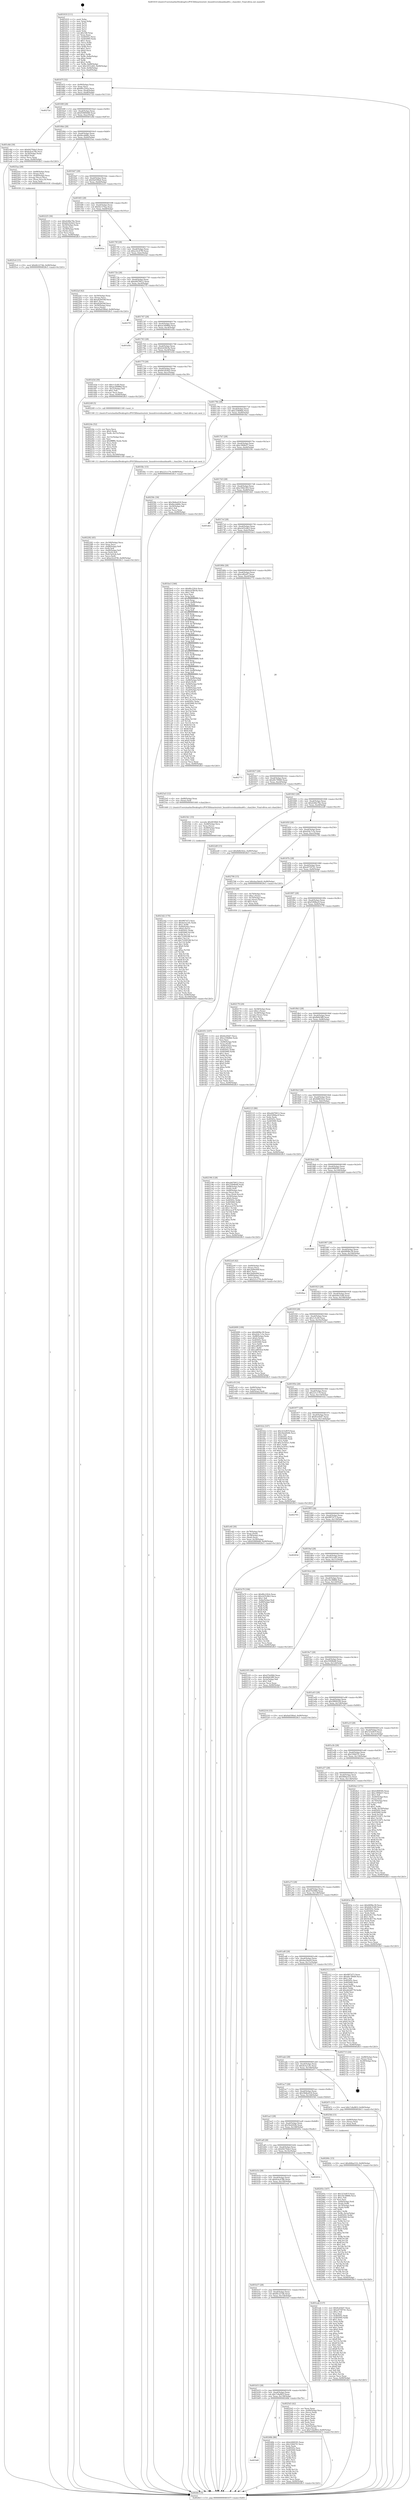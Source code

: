 digraph "0x401610" {
  label = "0x401610 (/mnt/c/Users/mathe/Desktop/tcc/POCII/binaries/extr_linuxdriversdmaidma64.c_chan2dev_Final-ollvm.out::main(0))"
  labelloc = "t"
  node[shape=record]

  Entry [label="",width=0.3,height=0.3,shape=circle,fillcolor=black,style=filled]
  "0x40167f" [label="{
     0x40167f [32]\l
     | [instrs]\l
     &nbsp;&nbsp;0x40167f \<+6\>: mov -0x90(%rbp),%eax\l
     &nbsp;&nbsp;0x401685 \<+2\>: mov %eax,%ecx\l
     &nbsp;&nbsp;0x401687 \<+6\>: sub $0x80c22fcb,%ecx\l
     &nbsp;&nbsp;0x40168d \<+6\>: mov %eax,-0xa4(%rbp)\l
     &nbsp;&nbsp;0x401693 \<+6\>: mov %ecx,-0xa8(%rbp)\l
     &nbsp;&nbsp;0x401699 \<+6\>: je 000000000040272d \<main+0x111d\>\l
  }"]
  "0x40272d" [label="{
     0x40272d\l
  }", style=dashed]
  "0x40169f" [label="{
     0x40169f [28]\l
     | [instrs]\l
     &nbsp;&nbsp;0x40169f \<+5\>: jmp 00000000004016a4 \<main+0x94\>\l
     &nbsp;&nbsp;0x4016a4 \<+6\>: mov -0xa4(%rbp),%eax\l
     &nbsp;&nbsp;0x4016aa \<+5\>: sub $0x83069d48,%eax\l
     &nbsp;&nbsp;0x4016af \<+6\>: mov %eax,-0xac(%rbp)\l
     &nbsp;&nbsp;0x4016b5 \<+6\>: je 0000000000401e8d \<main+0x87d\>\l
  }"]
  Exit [label="",width=0.3,height=0.3,shape=circle,fillcolor=black,style=filled,peripheries=2]
  "0x401e8d" [label="{
     0x401e8d [30]\l
     | [instrs]\l
     &nbsp;&nbsp;0x401e8d \<+5\>: mov $0x64276da3,%eax\l
     &nbsp;&nbsp;0x401e92 \<+5\>: mov $0x6cbcb78b,%ecx\l
     &nbsp;&nbsp;0x401e97 \<+3\>: mov -0x30(%rbp),%edx\l
     &nbsp;&nbsp;0x401e9a \<+3\>: cmp $0x0,%edx\l
     &nbsp;&nbsp;0x401e9d \<+3\>: cmove %ecx,%eax\l
     &nbsp;&nbsp;0x401ea0 \<+6\>: mov %eax,-0x90(%rbp)\l
     &nbsp;&nbsp;0x401ea6 \<+5\>: jmp 00000000004028c5 \<main+0x12b5\>\l
  }"]
  "0x4016bb" [label="{
     0x4016bb [28]\l
     | [instrs]\l
     &nbsp;&nbsp;0x4016bb \<+5\>: jmp 00000000004016c0 \<main+0xb0\>\l
     &nbsp;&nbsp;0x4016c0 \<+6\>: mov -0xa4(%rbp),%eax\l
     &nbsp;&nbsp;0x4016c6 \<+5\>: sub $0x8ecdd66c,%eax\l
     &nbsp;&nbsp;0x4016cb \<+6\>: mov %eax,-0xb0(%rbp)\l
     &nbsp;&nbsp;0x4016d1 \<+6\>: je 00000000004025aa \<main+0xf9a\>\l
  }"]
  "0x40260c" [label="{
     0x40260c [15]\l
     | [instrs]\l
     &nbsp;&nbsp;0x40260c \<+10\>: movl $0x468ae532,-0x90(%rbp)\l
     &nbsp;&nbsp;0x402616 \<+5\>: jmp 00000000004028c5 \<main+0x12b5\>\l
  }"]
  "0x4025aa" [label="{
     0x4025aa [26]\l
     | [instrs]\l
     &nbsp;&nbsp;0x4025aa \<+4\>: mov -0x68(%rbp),%rax\l
     &nbsp;&nbsp;0x4025ae \<+3\>: mov (%rax),%rax\l
     &nbsp;&nbsp;0x4025b1 \<+4\>: mov -0x40(%rbp),%rcx\l
     &nbsp;&nbsp;0x4025b5 \<+3\>: movslq (%rcx),%rcx\l
     &nbsp;&nbsp;0x4025b8 \<+4\>: mov (%rax,%rcx,8),%rax\l
     &nbsp;&nbsp;0x4025bc \<+3\>: mov %rax,%rdi\l
     &nbsp;&nbsp;0x4025bf \<+5\>: call 0000000000401030 \<free@plt\>\l
     | [calls]\l
     &nbsp;&nbsp;0x401030 \{1\} (unknown)\l
  }"]
  "0x4016d7" [label="{
     0x4016d7 [28]\l
     | [instrs]\l
     &nbsp;&nbsp;0x4016d7 \<+5\>: jmp 00000000004016dc \<main+0xcc\>\l
     &nbsp;&nbsp;0x4016dc \<+6\>: mov -0xa4(%rbp),%eax\l
     &nbsp;&nbsp;0x4016e2 \<+5\>: sub $0x9a039fa4,%eax\l
     &nbsp;&nbsp;0x4016e7 \<+6\>: mov %eax,-0xb4(%rbp)\l
     &nbsp;&nbsp;0x4016ed \<+6\>: je 0000000000402225 \<main+0xc15\>\l
  }"]
  "0x4025c4" [label="{
     0x4025c4 [15]\l
     | [instrs]\l
     &nbsp;&nbsp;0x4025c4 \<+10\>: movl $0x6fc227db,-0x90(%rbp)\l
     &nbsp;&nbsp;0x4025ce \<+5\>: jmp 00000000004028c5 \<main+0x12b5\>\l
  }"]
  "0x402225" [label="{
     0x402225 [36]\l
     | [instrs]\l
     &nbsp;&nbsp;0x402225 \<+5\>: mov $0xd246e76e,%eax\l
     &nbsp;&nbsp;0x40222a \<+5\>: mov $0xbb1824d3,%ecx\l
     &nbsp;&nbsp;0x40222f \<+4\>: mov -0x50(%rbp),%rdx\l
     &nbsp;&nbsp;0x402233 \<+2\>: mov (%rdx),%esi\l
     &nbsp;&nbsp;0x402235 \<+4\>: mov -0x58(%rbp),%rdx\l
     &nbsp;&nbsp;0x402239 \<+2\>: cmp (%rdx),%esi\l
     &nbsp;&nbsp;0x40223b \<+3\>: cmovl %ecx,%eax\l
     &nbsp;&nbsp;0x40223e \<+6\>: mov %eax,-0x90(%rbp)\l
     &nbsp;&nbsp;0x402244 \<+5\>: jmp 00000000004028c5 \<main+0x12b5\>\l
  }"]
  "0x4016f3" [label="{
     0x4016f3 [28]\l
     | [instrs]\l
     &nbsp;&nbsp;0x4016f3 \<+5\>: jmp 00000000004016f8 \<main+0xe8\>\l
     &nbsp;&nbsp;0x4016f8 \<+6\>: mov -0xa4(%rbp),%eax\l
     &nbsp;&nbsp;0x4016fe \<+5\>: sub $0x9a137faa,%eax\l
     &nbsp;&nbsp;0x401703 \<+6\>: mov %eax,-0xb8(%rbp)\l
     &nbsp;&nbsp;0x401709 \<+6\>: je 000000000040262a \<main+0x101a\>\l
  }"]
  "0x401b6f" [label="{
     0x401b6f\l
  }", style=dashed]
  "0x40262a" [label="{
     0x40262a\l
  }", style=dashed]
  "0x40170f" [label="{
     0x40170f [28]\l
     | [instrs]\l
     &nbsp;&nbsp;0x40170f \<+5\>: jmp 0000000000401714 \<main+0x104\>\l
     &nbsp;&nbsp;0x401714 \<+6\>: mov -0xa4(%rbp),%eax\l
     &nbsp;&nbsp;0x40171a \<+5\>: sub $0xa32c47f0,%eax\l
     &nbsp;&nbsp;0x40171f \<+6\>: mov %eax,-0xbc(%rbp)\l
     &nbsp;&nbsp;0x401725 \<+6\>: je 00000000004022af \<main+0xc9f\>\l
  }"]
  "0x40248b" [label="{
     0x40248b [86]\l
     | [instrs]\l
     &nbsp;&nbsp;0x40248b \<+5\>: mov $0xfc808595,%eax\l
     &nbsp;&nbsp;0x402490 \<+5\>: mov $0x33f447f1,%ecx\l
     &nbsp;&nbsp;0x402495 \<+2\>: xor %edx,%edx\l
     &nbsp;&nbsp;0x402497 \<+7\>: mov 0x40505c,%esi\l
     &nbsp;&nbsp;0x40249e \<+7\>: mov 0x405060,%edi\l
     &nbsp;&nbsp;0x4024a5 \<+3\>: sub $0x1,%edx\l
     &nbsp;&nbsp;0x4024a8 \<+3\>: mov %esi,%r8d\l
     &nbsp;&nbsp;0x4024ab \<+3\>: add %edx,%r8d\l
     &nbsp;&nbsp;0x4024ae \<+4\>: imul %r8d,%esi\l
     &nbsp;&nbsp;0x4024b2 \<+3\>: and $0x1,%esi\l
     &nbsp;&nbsp;0x4024b5 \<+3\>: cmp $0x0,%esi\l
     &nbsp;&nbsp;0x4024b8 \<+4\>: sete %r9b\l
     &nbsp;&nbsp;0x4024bc \<+3\>: cmp $0xa,%edi\l
     &nbsp;&nbsp;0x4024bf \<+4\>: setl %r10b\l
     &nbsp;&nbsp;0x4024c3 \<+3\>: mov %r9b,%r11b\l
     &nbsp;&nbsp;0x4024c6 \<+3\>: and %r10b,%r11b\l
     &nbsp;&nbsp;0x4024c9 \<+3\>: xor %r10b,%r9b\l
     &nbsp;&nbsp;0x4024cc \<+3\>: or %r9b,%r11b\l
     &nbsp;&nbsp;0x4024cf \<+4\>: test $0x1,%r11b\l
     &nbsp;&nbsp;0x4024d3 \<+3\>: cmovne %ecx,%eax\l
     &nbsp;&nbsp;0x4024d6 \<+6\>: mov %eax,-0x90(%rbp)\l
     &nbsp;&nbsp;0x4024dc \<+5\>: jmp 00000000004028c5 \<main+0x12b5\>\l
  }"]
  "0x4022af" [label="{
     0x4022af [42]\l
     | [instrs]\l
     &nbsp;&nbsp;0x4022af \<+4\>: mov -0x50(%rbp),%rax\l
     &nbsp;&nbsp;0x4022b3 \<+2\>: mov (%rax),%ecx\l
     &nbsp;&nbsp;0x4022b5 \<+6\>: add $0xa62b036f,%ecx\l
     &nbsp;&nbsp;0x4022bb \<+3\>: add $0x1,%ecx\l
     &nbsp;&nbsp;0x4022be \<+6\>: sub $0xa62b036f,%ecx\l
     &nbsp;&nbsp;0x4022c4 \<+4\>: mov -0x50(%rbp),%rax\l
     &nbsp;&nbsp;0x4022c8 \<+2\>: mov %ecx,(%rax)\l
     &nbsp;&nbsp;0x4022ca \<+10\>: movl $0x9a039fa4,-0x90(%rbp)\l
     &nbsp;&nbsp;0x4022d4 \<+5\>: jmp 00000000004028c5 \<main+0x12b5\>\l
  }"]
  "0x40172b" [label="{
     0x40172b [28]\l
     | [instrs]\l
     &nbsp;&nbsp;0x40172b \<+5\>: jmp 0000000000401730 \<main+0x120\>\l
     &nbsp;&nbsp;0x401730 \<+6\>: mov -0xa4(%rbp),%eax\l
     &nbsp;&nbsp;0x401736 \<+5\>: sub $0xa9d70612,%eax\l
     &nbsp;&nbsp;0x40173b \<+6\>: mov %eax,-0xc0(%rbp)\l
     &nbsp;&nbsp;0x401741 \<+6\>: je 00000000004027f5 \<main+0x11e5\>\l
  }"]
  "0x401b53" [label="{
     0x401b53 [28]\l
     | [instrs]\l
     &nbsp;&nbsp;0x401b53 \<+5\>: jmp 0000000000401b58 \<main+0x548\>\l
     &nbsp;&nbsp;0x401b58 \<+6\>: mov -0xa4(%rbp),%eax\l
     &nbsp;&nbsp;0x401b5e \<+5\>: sub $0x7c8a981f,%eax\l
     &nbsp;&nbsp;0x401b63 \<+6\>: mov %eax,-0x158(%rbp)\l
     &nbsp;&nbsp;0x401b69 \<+6\>: je 000000000040248b \<main+0xe7b\>\l
  }"]
  "0x4027f5" [label="{
     0x4027f5\l
  }", style=dashed]
  "0x401747" [label="{
     0x401747 [28]\l
     | [instrs]\l
     &nbsp;&nbsp;0x401747 \<+5\>: jmp 000000000040174c \<main+0x13c\>\l
     &nbsp;&nbsp;0x40174c \<+6\>: mov -0xa4(%rbp),%eax\l
     &nbsp;&nbsp;0x401752 \<+5\>: sub $0xae30086d,%eax\l
     &nbsp;&nbsp;0x401757 \<+6\>: mov %eax,-0xc4(%rbp)\l
     &nbsp;&nbsp;0x40175d \<+6\>: je 0000000000401d5b \<main+0x74b\>\l
  }"]
  "0x4025d3" [label="{
     0x4025d3 [42]\l
     | [instrs]\l
     &nbsp;&nbsp;0x4025d3 \<+2\>: xor %eax,%eax\l
     &nbsp;&nbsp;0x4025d5 \<+4\>: mov -0x40(%rbp),%rcx\l
     &nbsp;&nbsp;0x4025d9 \<+2\>: mov (%rcx),%edx\l
     &nbsp;&nbsp;0x4025db \<+2\>: mov %eax,%esi\l
     &nbsp;&nbsp;0x4025dd \<+2\>: sub %edx,%esi\l
     &nbsp;&nbsp;0x4025df \<+2\>: mov %eax,%edx\l
     &nbsp;&nbsp;0x4025e1 \<+3\>: sub $0x1,%edx\l
     &nbsp;&nbsp;0x4025e4 \<+2\>: add %edx,%esi\l
     &nbsp;&nbsp;0x4025e6 \<+2\>: sub %esi,%eax\l
     &nbsp;&nbsp;0x4025e8 \<+4\>: mov -0x40(%rbp),%rcx\l
     &nbsp;&nbsp;0x4025ec \<+2\>: mov %eax,(%rcx)\l
     &nbsp;&nbsp;0x4025ee \<+10\>: movl $0x7c8a981f,-0x90(%rbp)\l
     &nbsp;&nbsp;0x4025f8 \<+5\>: jmp 00000000004028c5 \<main+0x12b5\>\l
  }"]
  "0x401d5b" [label="{
     0x401d5b\l
  }", style=dashed]
  "0x401763" [label="{
     0x401763 [28]\l
     | [instrs]\l
     &nbsp;&nbsp;0x401763 \<+5\>: jmp 0000000000401768 \<main+0x158\>\l
     &nbsp;&nbsp;0x401768 \<+6\>: mov -0xa4(%rbp),%eax\l
     &nbsp;&nbsp;0x40176e \<+5\>: sub $0xb2d38c9a,%eax\l
     &nbsp;&nbsp;0x401773 \<+6\>: mov %eax,-0xc8(%rbp)\l
     &nbsp;&nbsp;0x401779 \<+6\>: je 0000000000401d3d \<main+0x72d\>\l
  }"]
  "0x4023d2" [label="{
     0x4023d2 [170]\l
     | [instrs]\l
     &nbsp;&nbsp;0x4023d2 \<+5\>: mov $0x9f07d73,%esi\l
     &nbsp;&nbsp;0x4023d7 \<+5\>: mov $0x4e5a12fc,%edx\l
     &nbsp;&nbsp;0x4023dc \<+3\>: mov $0x1,%r8b\l
     &nbsp;&nbsp;0x4023df \<+4\>: mov -0x40(%rbp),%rcx\l
     &nbsp;&nbsp;0x4023e3 \<+6\>: movl $0x0,(%rcx)\l
     &nbsp;&nbsp;0x4023e9 \<+8\>: mov 0x40505c,%r9d\l
     &nbsp;&nbsp;0x4023f1 \<+8\>: mov 0x405060,%r10d\l
     &nbsp;&nbsp;0x4023f9 \<+3\>: mov %r9d,%r11d\l
     &nbsp;&nbsp;0x4023fc \<+7\>: sub $0x72209188,%r11d\l
     &nbsp;&nbsp;0x402403 \<+4\>: sub $0x1,%r11d\l
     &nbsp;&nbsp;0x402407 \<+7\>: add $0x72209188,%r11d\l
     &nbsp;&nbsp;0x40240e \<+4\>: imul %r11d,%r9d\l
     &nbsp;&nbsp;0x402412 \<+4\>: and $0x1,%r9d\l
     &nbsp;&nbsp;0x402416 \<+4\>: cmp $0x0,%r9d\l
     &nbsp;&nbsp;0x40241a \<+3\>: sete %bl\l
     &nbsp;&nbsp;0x40241d \<+4\>: cmp $0xa,%r10d\l
     &nbsp;&nbsp;0x402421 \<+4\>: setl %r14b\l
     &nbsp;&nbsp;0x402425 \<+3\>: mov %bl,%r15b\l
     &nbsp;&nbsp;0x402428 \<+4\>: xor $0xff,%r15b\l
     &nbsp;&nbsp;0x40242c \<+3\>: mov %r14b,%r12b\l
     &nbsp;&nbsp;0x40242f \<+4\>: xor $0xff,%r12b\l
     &nbsp;&nbsp;0x402433 \<+4\>: xor $0x0,%r8b\l
     &nbsp;&nbsp;0x402437 \<+3\>: mov %r15b,%r13b\l
     &nbsp;&nbsp;0x40243a \<+4\>: and $0x0,%r13b\l
     &nbsp;&nbsp;0x40243e \<+3\>: and %r8b,%bl\l
     &nbsp;&nbsp;0x402441 \<+3\>: mov %r12b,%cl\l
     &nbsp;&nbsp;0x402444 \<+3\>: and $0x0,%cl\l
     &nbsp;&nbsp;0x402447 \<+3\>: and %r8b,%r14b\l
     &nbsp;&nbsp;0x40244a \<+3\>: or %bl,%r13b\l
     &nbsp;&nbsp;0x40244d \<+3\>: or %r14b,%cl\l
     &nbsp;&nbsp;0x402450 \<+3\>: xor %cl,%r13b\l
     &nbsp;&nbsp;0x402453 \<+3\>: or %r12b,%r15b\l
     &nbsp;&nbsp;0x402456 \<+4\>: xor $0xff,%r15b\l
     &nbsp;&nbsp;0x40245a \<+4\>: or $0x0,%r8b\l
     &nbsp;&nbsp;0x40245e \<+3\>: and %r8b,%r15b\l
     &nbsp;&nbsp;0x402461 \<+3\>: or %r15b,%r13b\l
     &nbsp;&nbsp;0x402464 \<+4\>: test $0x1,%r13b\l
     &nbsp;&nbsp;0x402468 \<+3\>: cmovne %edx,%esi\l
     &nbsp;&nbsp;0x40246b \<+6\>: mov %esi,-0x90(%rbp)\l
     &nbsp;&nbsp;0x402471 \<+6\>: mov %eax,-0x164(%rbp)\l
     &nbsp;&nbsp;0x402477 \<+5\>: jmp 00000000004028c5 \<main+0x12b5\>\l
  }"]
  "0x401d3d" [label="{
     0x401d3d [30]\l
     | [instrs]\l
     &nbsp;&nbsp;0x401d3d \<+5\>: mov $0x1c5c49,%eax\l
     &nbsp;&nbsp;0x401d42 \<+5\>: mov $0xae30086d,%ecx\l
     &nbsp;&nbsp;0x401d47 \<+3\>: mov -0x31(%rbp),%dl\l
     &nbsp;&nbsp;0x401d4a \<+3\>: test $0x1,%dl\l
     &nbsp;&nbsp;0x401d4d \<+3\>: cmovne %ecx,%eax\l
     &nbsp;&nbsp;0x401d50 \<+6\>: mov %eax,-0x90(%rbp)\l
     &nbsp;&nbsp;0x401d56 \<+5\>: jmp 00000000004028c5 \<main+0x12b5\>\l
  }"]
  "0x40177f" [label="{
     0x40177f [28]\l
     | [instrs]\l
     &nbsp;&nbsp;0x40177f \<+5\>: jmp 0000000000401784 \<main+0x174\>\l
     &nbsp;&nbsp;0x401784 \<+6\>: mov -0xa4(%rbp),%eax\l
     &nbsp;&nbsp;0x40178a \<+5\>: sub $0xbb1824d3,%eax\l
     &nbsp;&nbsp;0x40178f \<+6\>: mov %eax,-0xcc(%rbp)\l
     &nbsp;&nbsp;0x401795 \<+6\>: je 0000000000402249 \<main+0xc39\>\l
  }"]
  "0x4023b1" [label="{
     0x4023b1 [33]\l
     | [instrs]\l
     &nbsp;&nbsp;0x4023b1 \<+10\>: movabs $0x4030b6,%rdi\l
     &nbsp;&nbsp;0x4023bb \<+4\>: mov -0x48(%rbp),%rcx\l
     &nbsp;&nbsp;0x4023bf \<+3\>: mov %rax,(%rcx)\l
     &nbsp;&nbsp;0x4023c2 \<+4\>: mov -0x48(%rbp),%rax\l
     &nbsp;&nbsp;0x4023c6 \<+3\>: mov (%rax),%rax\l
     &nbsp;&nbsp;0x4023c9 \<+2\>: mov (%rax),%esi\l
     &nbsp;&nbsp;0x4023cb \<+2\>: mov $0x0,%al\l
     &nbsp;&nbsp;0x4023cd \<+5\>: call 0000000000401040 \<printf@plt\>\l
     | [calls]\l
     &nbsp;&nbsp;0x401040 \{1\} (unknown)\l
  }"]
  "0x402249" [label="{
     0x402249 [5]\l
     | [instrs]\l
     &nbsp;&nbsp;0x402249 \<+5\>: call 0000000000401160 \<next_i\>\l
     | [calls]\l
     &nbsp;&nbsp;0x401160 \{1\} (/mnt/c/Users/mathe/Desktop/tcc/POCII/binaries/extr_linuxdriversdmaidma64.c_chan2dev_Final-ollvm.out::next_i)\l
  }"]
  "0x40179b" [label="{
     0x40179b [28]\l
     | [instrs]\l
     &nbsp;&nbsp;0x40179b \<+5\>: jmp 00000000004017a0 \<main+0x190\>\l
     &nbsp;&nbsp;0x4017a0 \<+6\>: mov -0xa4(%rbp),%eax\l
     &nbsp;&nbsp;0x4017a6 \<+5\>: sub $0xc25fb8bb,%eax\l
     &nbsp;&nbsp;0x4017ab \<+6\>: mov %eax,-0xd0(%rbp)\l
     &nbsp;&nbsp;0x4017b1 \<+6\>: je 0000000000401fbc \<main+0x9ac\>\l
  }"]
  "0x402282" [label="{
     0x402282 [45]\l
     | [instrs]\l
     &nbsp;&nbsp;0x402282 \<+6\>: mov -0x160(%rbp),%ecx\l
     &nbsp;&nbsp;0x402288 \<+3\>: imul %eax,%ecx\l
     &nbsp;&nbsp;0x40228b \<+4\>: mov -0x68(%rbp),%r8\l
     &nbsp;&nbsp;0x40228f \<+3\>: mov (%r8),%r8\l
     &nbsp;&nbsp;0x402292 \<+4\>: mov -0x60(%rbp),%r9\l
     &nbsp;&nbsp;0x402296 \<+3\>: movslq (%r9),%r9\l
     &nbsp;&nbsp;0x402299 \<+4\>: mov (%r8,%r9,8),%r8\l
     &nbsp;&nbsp;0x40229d \<+3\>: mov %ecx,(%r8)\l
     &nbsp;&nbsp;0x4022a0 \<+10\>: movl $0xa32c47f0,-0x90(%rbp)\l
     &nbsp;&nbsp;0x4022aa \<+5\>: jmp 00000000004028c5 \<main+0x12b5\>\l
  }"]
  "0x401fbc" [label="{
     0x401fbc [15]\l
     | [instrs]\l
     &nbsp;&nbsp;0x401fbc \<+10\>: movl $0x221c170,-0x90(%rbp)\l
     &nbsp;&nbsp;0x401fc6 \<+5\>: jmp 00000000004028c5 \<main+0x12b5\>\l
  }"]
  "0x4017b7" [label="{
     0x4017b7 [28]\l
     | [instrs]\l
     &nbsp;&nbsp;0x4017b7 \<+5\>: jmp 00000000004017bc \<main+0x1ac\>\l
     &nbsp;&nbsp;0x4017bc \<+6\>: mov -0xa4(%rbp),%eax\l
     &nbsp;&nbsp;0x4017c2 \<+5\>: sub $0xc39f4b57,%eax\l
     &nbsp;&nbsp;0x4017c7 \<+6\>: mov %eax,-0xd4(%rbp)\l
     &nbsp;&nbsp;0x4017cd \<+6\>: je 000000000040258c \<main+0xf7c\>\l
  }"]
  "0x40224e" [label="{
     0x40224e [52]\l
     | [instrs]\l
     &nbsp;&nbsp;0x40224e \<+2\>: xor %ecx,%ecx\l
     &nbsp;&nbsp;0x402250 \<+5\>: mov $0x2,%edx\l
     &nbsp;&nbsp;0x402255 \<+6\>: mov %edx,-0x15c(%rbp)\l
     &nbsp;&nbsp;0x40225b \<+1\>: cltd\l
     &nbsp;&nbsp;0x40225c \<+6\>: mov -0x15c(%rbp),%esi\l
     &nbsp;&nbsp;0x402262 \<+2\>: idiv %esi\l
     &nbsp;&nbsp;0x402264 \<+6\>: imul $0xfffffffe,%edx,%edx\l
     &nbsp;&nbsp;0x40226a \<+2\>: mov %ecx,%edi\l
     &nbsp;&nbsp;0x40226c \<+2\>: sub %edx,%edi\l
     &nbsp;&nbsp;0x40226e \<+2\>: mov %ecx,%edx\l
     &nbsp;&nbsp;0x402270 \<+3\>: sub $0x1,%edx\l
     &nbsp;&nbsp;0x402273 \<+2\>: add %edx,%edi\l
     &nbsp;&nbsp;0x402275 \<+2\>: sub %edi,%ecx\l
     &nbsp;&nbsp;0x402277 \<+6\>: mov %ecx,-0x160(%rbp)\l
     &nbsp;&nbsp;0x40227d \<+5\>: call 0000000000401160 \<next_i\>\l
     | [calls]\l
     &nbsp;&nbsp;0x401160 \{1\} (/mnt/c/Users/mathe/Desktop/tcc/POCII/binaries/extr_linuxdriversdmaidma64.c_chan2dev_Final-ollvm.out::next_i)\l
  }"]
  "0x40258c" [label="{
     0x40258c [30]\l
     | [instrs]\l
     &nbsp;&nbsp;0x40258c \<+5\>: mov $0x58dbe618,%eax\l
     &nbsp;&nbsp;0x402591 \<+5\>: mov $0x8ecdd66c,%ecx\l
     &nbsp;&nbsp;0x402596 \<+3\>: mov -0x29(%rbp),%dl\l
     &nbsp;&nbsp;0x402599 \<+3\>: test $0x1,%dl\l
     &nbsp;&nbsp;0x40259c \<+3\>: cmovne %ecx,%eax\l
     &nbsp;&nbsp;0x40259f \<+6\>: mov %eax,-0x90(%rbp)\l
     &nbsp;&nbsp;0x4025a5 \<+5\>: jmp 00000000004028c5 \<main+0x12b5\>\l
  }"]
  "0x4017d3" [label="{
     0x4017d3 [28]\l
     | [instrs]\l
     &nbsp;&nbsp;0x4017d3 \<+5\>: jmp 00000000004017d8 \<main+0x1c8\>\l
     &nbsp;&nbsp;0x4017d8 \<+6\>: mov -0xa4(%rbp),%eax\l
     &nbsp;&nbsp;0x4017de \<+5\>: sub $0xc5942393,%eax\l
     &nbsp;&nbsp;0x4017e3 \<+6\>: mov %eax,-0xd8(%rbp)\l
     &nbsp;&nbsp;0x4017e9 \<+6\>: je 0000000000401db1 \<main+0x7a1\>\l
  }"]
  "0x402196" [label="{
     0x402196 [128]\l
     | [instrs]\l
     &nbsp;&nbsp;0x402196 \<+5\>: mov $0xa9d70612,%ecx\l
     &nbsp;&nbsp;0x40219b \<+5\>: mov $0x2500fb48,%edx\l
     &nbsp;&nbsp;0x4021a0 \<+4\>: mov -0x68(%rbp),%rdi\l
     &nbsp;&nbsp;0x4021a4 \<+3\>: mov (%rdi),%rdi\l
     &nbsp;&nbsp;0x4021a7 \<+4\>: mov -0x60(%rbp),%rsi\l
     &nbsp;&nbsp;0x4021ab \<+3\>: movslq (%rsi),%rsi\l
     &nbsp;&nbsp;0x4021ae \<+4\>: mov %rax,(%rdi,%rsi,8)\l
     &nbsp;&nbsp;0x4021b2 \<+4\>: mov -0x50(%rbp),%rax\l
     &nbsp;&nbsp;0x4021b6 \<+6\>: movl $0x0,(%rax)\l
     &nbsp;&nbsp;0x4021bc \<+8\>: mov 0x40505c,%r8d\l
     &nbsp;&nbsp;0x4021c4 \<+8\>: mov 0x405060,%r9d\l
     &nbsp;&nbsp;0x4021cc \<+3\>: mov %r8d,%r10d\l
     &nbsp;&nbsp;0x4021cf \<+7\>: sub $0xecac479,%r10d\l
     &nbsp;&nbsp;0x4021d6 \<+4\>: sub $0x1,%r10d\l
     &nbsp;&nbsp;0x4021da \<+7\>: add $0xecac479,%r10d\l
     &nbsp;&nbsp;0x4021e1 \<+4\>: imul %r10d,%r8d\l
     &nbsp;&nbsp;0x4021e5 \<+4\>: and $0x1,%r8d\l
     &nbsp;&nbsp;0x4021e9 \<+4\>: cmp $0x0,%r8d\l
     &nbsp;&nbsp;0x4021ed \<+4\>: sete %r11b\l
     &nbsp;&nbsp;0x4021f1 \<+4\>: cmp $0xa,%r9d\l
     &nbsp;&nbsp;0x4021f5 \<+3\>: setl %bl\l
     &nbsp;&nbsp;0x4021f8 \<+3\>: mov %r11b,%r14b\l
     &nbsp;&nbsp;0x4021fb \<+3\>: and %bl,%r14b\l
     &nbsp;&nbsp;0x4021fe \<+3\>: xor %bl,%r11b\l
     &nbsp;&nbsp;0x402201 \<+3\>: or %r11b,%r14b\l
     &nbsp;&nbsp;0x402204 \<+4\>: test $0x1,%r14b\l
     &nbsp;&nbsp;0x402208 \<+3\>: cmovne %edx,%ecx\l
     &nbsp;&nbsp;0x40220b \<+6\>: mov %ecx,-0x90(%rbp)\l
     &nbsp;&nbsp;0x402211 \<+5\>: jmp 00000000004028c5 \<main+0x12b5\>\l
  }"]
  "0x401db1" [label="{
     0x401db1\l
  }", style=dashed]
  "0x4017ef" [label="{
     0x4017ef [28]\l
     | [instrs]\l
     &nbsp;&nbsp;0x4017ef \<+5\>: jmp 00000000004017f4 \<main+0x1e4\>\l
     &nbsp;&nbsp;0x4017f4 \<+6\>: mov -0xa4(%rbp),%eax\l
     &nbsp;&nbsp;0x4017fa \<+5\>: sub $0xcb55c8b3,%eax\l
     &nbsp;&nbsp;0x4017ff \<+6\>: mov %eax,-0xdc(%rbp)\l
     &nbsp;&nbsp;0x401805 \<+6\>: je 0000000000401be3 \<main+0x5d3\>\l
  }"]
  "0x401f51" [label="{
     0x401f51 [107]\l
     | [instrs]\l
     &nbsp;&nbsp;0x401f51 \<+5\>: mov $0x8cd3b47,%ecx\l
     &nbsp;&nbsp;0x401f56 \<+5\>: mov $0xc25fb8bb,%edx\l
     &nbsp;&nbsp;0x401f5b \<+2\>: xor %esi,%esi\l
     &nbsp;&nbsp;0x401f5d \<+4\>: mov -0x68(%rbp),%rdi\l
     &nbsp;&nbsp;0x401f61 \<+3\>: mov %rax,(%rdi)\l
     &nbsp;&nbsp;0x401f64 \<+4\>: mov -0x60(%rbp),%rax\l
     &nbsp;&nbsp;0x401f68 \<+6\>: movl $0x0,(%rax)\l
     &nbsp;&nbsp;0x401f6e \<+8\>: mov 0x40505c,%r8d\l
     &nbsp;&nbsp;0x401f76 \<+8\>: mov 0x405060,%r9d\l
     &nbsp;&nbsp;0x401f7e \<+3\>: sub $0x1,%esi\l
     &nbsp;&nbsp;0x401f81 \<+3\>: mov %r8d,%r10d\l
     &nbsp;&nbsp;0x401f84 \<+3\>: add %esi,%r10d\l
     &nbsp;&nbsp;0x401f87 \<+4\>: imul %r10d,%r8d\l
     &nbsp;&nbsp;0x401f8b \<+4\>: and $0x1,%r8d\l
     &nbsp;&nbsp;0x401f8f \<+4\>: cmp $0x0,%r8d\l
     &nbsp;&nbsp;0x401f93 \<+4\>: sete %r11b\l
     &nbsp;&nbsp;0x401f97 \<+4\>: cmp $0xa,%r9d\l
     &nbsp;&nbsp;0x401f9b \<+3\>: setl %bl\l
     &nbsp;&nbsp;0x401f9e \<+3\>: mov %r11b,%r14b\l
     &nbsp;&nbsp;0x401fa1 \<+3\>: and %bl,%r14b\l
     &nbsp;&nbsp;0x401fa4 \<+3\>: xor %bl,%r11b\l
     &nbsp;&nbsp;0x401fa7 \<+3\>: or %r11b,%r14b\l
     &nbsp;&nbsp;0x401faa \<+4\>: test $0x1,%r14b\l
     &nbsp;&nbsp;0x401fae \<+3\>: cmovne %edx,%ecx\l
     &nbsp;&nbsp;0x401fb1 \<+6\>: mov %ecx,-0x90(%rbp)\l
     &nbsp;&nbsp;0x401fb7 \<+5\>: jmp 00000000004028c5 \<main+0x12b5\>\l
  }"]
  "0x401be3" [label="{
     0x401be3 [346]\l
     | [instrs]\l
     &nbsp;&nbsp;0x401be3 \<+5\>: mov $0x80c22fcb,%eax\l
     &nbsp;&nbsp;0x401be8 \<+5\>: mov $0xb2d38c9a,%ecx\l
     &nbsp;&nbsp;0x401bed \<+2\>: mov $0x1,%dl\l
     &nbsp;&nbsp;0x401bef \<+2\>: xor %esi,%esi\l
     &nbsp;&nbsp;0x401bf1 \<+3\>: mov %rsp,%rdi\l
     &nbsp;&nbsp;0x401bf4 \<+4\>: add $0xfffffffffffffff0,%rdi\l
     &nbsp;&nbsp;0x401bf8 \<+3\>: mov %rdi,%rsp\l
     &nbsp;&nbsp;0x401bfb \<+7\>: mov %rdi,-0x88(%rbp)\l
     &nbsp;&nbsp;0x401c02 \<+3\>: mov %rsp,%rdi\l
     &nbsp;&nbsp;0x401c05 \<+4\>: add $0xfffffffffffffff0,%rdi\l
     &nbsp;&nbsp;0x401c09 \<+3\>: mov %rdi,%rsp\l
     &nbsp;&nbsp;0x401c0c \<+3\>: mov %rsp,%r8\l
     &nbsp;&nbsp;0x401c0f \<+4\>: add $0xfffffffffffffff0,%r8\l
     &nbsp;&nbsp;0x401c13 \<+3\>: mov %r8,%rsp\l
     &nbsp;&nbsp;0x401c16 \<+4\>: mov %r8,-0x80(%rbp)\l
     &nbsp;&nbsp;0x401c1a \<+3\>: mov %rsp,%r8\l
     &nbsp;&nbsp;0x401c1d \<+4\>: add $0xfffffffffffffff0,%r8\l
     &nbsp;&nbsp;0x401c21 \<+3\>: mov %r8,%rsp\l
     &nbsp;&nbsp;0x401c24 \<+4\>: mov %r8,-0x78(%rbp)\l
     &nbsp;&nbsp;0x401c28 \<+3\>: mov %rsp,%r8\l
     &nbsp;&nbsp;0x401c2b \<+4\>: add $0xfffffffffffffff0,%r8\l
     &nbsp;&nbsp;0x401c2f \<+3\>: mov %r8,%rsp\l
     &nbsp;&nbsp;0x401c32 \<+4\>: mov %r8,-0x70(%rbp)\l
     &nbsp;&nbsp;0x401c36 \<+3\>: mov %rsp,%r8\l
     &nbsp;&nbsp;0x401c39 \<+4\>: add $0xfffffffffffffff0,%r8\l
     &nbsp;&nbsp;0x401c3d \<+3\>: mov %r8,%rsp\l
     &nbsp;&nbsp;0x401c40 \<+4\>: mov %r8,-0x68(%rbp)\l
     &nbsp;&nbsp;0x401c44 \<+3\>: mov %rsp,%r8\l
     &nbsp;&nbsp;0x401c47 \<+4\>: add $0xfffffffffffffff0,%r8\l
     &nbsp;&nbsp;0x401c4b \<+3\>: mov %r8,%rsp\l
     &nbsp;&nbsp;0x401c4e \<+4\>: mov %r8,-0x60(%rbp)\l
     &nbsp;&nbsp;0x401c52 \<+3\>: mov %rsp,%r8\l
     &nbsp;&nbsp;0x401c55 \<+4\>: add $0xfffffffffffffff0,%r8\l
     &nbsp;&nbsp;0x401c59 \<+3\>: mov %r8,%rsp\l
     &nbsp;&nbsp;0x401c5c \<+4\>: mov %r8,-0x58(%rbp)\l
     &nbsp;&nbsp;0x401c60 \<+3\>: mov %rsp,%r8\l
     &nbsp;&nbsp;0x401c63 \<+4\>: add $0xfffffffffffffff0,%r8\l
     &nbsp;&nbsp;0x401c67 \<+3\>: mov %r8,%rsp\l
     &nbsp;&nbsp;0x401c6a \<+4\>: mov %r8,-0x50(%rbp)\l
     &nbsp;&nbsp;0x401c6e \<+3\>: mov %rsp,%r8\l
     &nbsp;&nbsp;0x401c71 \<+4\>: add $0xfffffffffffffff0,%r8\l
     &nbsp;&nbsp;0x401c75 \<+3\>: mov %r8,%rsp\l
     &nbsp;&nbsp;0x401c78 \<+4\>: mov %r8,-0x48(%rbp)\l
     &nbsp;&nbsp;0x401c7c \<+3\>: mov %rsp,%r8\l
     &nbsp;&nbsp;0x401c7f \<+4\>: add $0xfffffffffffffff0,%r8\l
     &nbsp;&nbsp;0x401c83 \<+3\>: mov %r8,%rsp\l
     &nbsp;&nbsp;0x401c86 \<+4\>: mov %r8,-0x40(%rbp)\l
     &nbsp;&nbsp;0x401c8a \<+7\>: mov -0x88(%rbp),%r8\l
     &nbsp;&nbsp;0x401c91 \<+7\>: movl $0x0,(%r8)\l
     &nbsp;&nbsp;0x401c98 \<+7\>: mov -0x94(%rbp),%r9d\l
     &nbsp;&nbsp;0x401c9f \<+3\>: mov %r9d,(%rdi)\l
     &nbsp;&nbsp;0x401ca2 \<+4\>: mov -0x80(%rbp),%r8\l
     &nbsp;&nbsp;0x401ca6 \<+7\>: mov -0xa0(%rbp),%r10\l
     &nbsp;&nbsp;0x401cad \<+3\>: mov %r10,(%r8)\l
     &nbsp;&nbsp;0x401cb0 \<+3\>: cmpl $0x2,(%rdi)\l
     &nbsp;&nbsp;0x401cb3 \<+4\>: setne %r11b\l
     &nbsp;&nbsp;0x401cb7 \<+4\>: and $0x1,%r11b\l
     &nbsp;&nbsp;0x401cbb \<+4\>: mov %r11b,-0x31(%rbp)\l
     &nbsp;&nbsp;0x401cbf \<+7\>: mov 0x40505c,%ebx\l
     &nbsp;&nbsp;0x401cc6 \<+8\>: mov 0x405060,%r14d\l
     &nbsp;&nbsp;0x401cce \<+3\>: sub $0x1,%esi\l
     &nbsp;&nbsp;0x401cd1 \<+3\>: mov %ebx,%r15d\l
     &nbsp;&nbsp;0x401cd4 \<+3\>: add %esi,%r15d\l
     &nbsp;&nbsp;0x401cd7 \<+4\>: imul %r15d,%ebx\l
     &nbsp;&nbsp;0x401cdb \<+3\>: and $0x1,%ebx\l
     &nbsp;&nbsp;0x401cde \<+3\>: cmp $0x0,%ebx\l
     &nbsp;&nbsp;0x401ce1 \<+4\>: sete %r11b\l
     &nbsp;&nbsp;0x401ce5 \<+4\>: cmp $0xa,%r14d\l
     &nbsp;&nbsp;0x401ce9 \<+4\>: setl %r12b\l
     &nbsp;&nbsp;0x401ced \<+3\>: mov %r11b,%r13b\l
     &nbsp;&nbsp;0x401cf0 \<+4\>: xor $0xff,%r13b\l
     &nbsp;&nbsp;0x401cf4 \<+3\>: mov %r12b,%sil\l
     &nbsp;&nbsp;0x401cf7 \<+4\>: xor $0xff,%sil\l
     &nbsp;&nbsp;0x401cfb \<+3\>: xor $0x0,%dl\l
     &nbsp;&nbsp;0x401cfe \<+3\>: mov %r13b,%dil\l
     &nbsp;&nbsp;0x401d01 \<+4\>: and $0x0,%dil\l
     &nbsp;&nbsp;0x401d05 \<+3\>: and %dl,%r11b\l
     &nbsp;&nbsp;0x401d08 \<+3\>: mov %sil,%r8b\l
     &nbsp;&nbsp;0x401d0b \<+4\>: and $0x0,%r8b\l
     &nbsp;&nbsp;0x401d0f \<+3\>: and %dl,%r12b\l
     &nbsp;&nbsp;0x401d12 \<+3\>: or %r11b,%dil\l
     &nbsp;&nbsp;0x401d15 \<+3\>: or %r12b,%r8b\l
     &nbsp;&nbsp;0x401d18 \<+3\>: xor %r8b,%dil\l
     &nbsp;&nbsp;0x401d1b \<+3\>: or %sil,%r13b\l
     &nbsp;&nbsp;0x401d1e \<+4\>: xor $0xff,%r13b\l
     &nbsp;&nbsp;0x401d22 \<+3\>: or $0x0,%dl\l
     &nbsp;&nbsp;0x401d25 \<+3\>: and %dl,%r13b\l
     &nbsp;&nbsp;0x401d28 \<+3\>: or %r13b,%dil\l
     &nbsp;&nbsp;0x401d2b \<+4\>: test $0x1,%dil\l
     &nbsp;&nbsp;0x401d2f \<+3\>: cmovne %ecx,%eax\l
     &nbsp;&nbsp;0x401d32 \<+6\>: mov %eax,-0x90(%rbp)\l
     &nbsp;&nbsp;0x401d38 \<+5\>: jmp 00000000004028c5 \<main+0x12b5\>\l
  }"]
  "0x40180b" [label="{
     0x40180b [28]\l
     | [instrs]\l
     &nbsp;&nbsp;0x40180b \<+5\>: jmp 0000000000401810 \<main+0x200\>\l
     &nbsp;&nbsp;0x401810 \<+6\>: mov -0xa4(%rbp),%eax\l
     &nbsp;&nbsp;0x401816 \<+5\>: sub $0xceff2a97,%eax\l
     &nbsp;&nbsp;0x40181b \<+6\>: mov %eax,-0xe0(%rbp)\l
     &nbsp;&nbsp;0x401821 \<+6\>: je 0000000000402772 \<main+0x1162\>\l
  }"]
  "0x401b37" [label="{
     0x401b37 [28]\l
     | [instrs]\l
     &nbsp;&nbsp;0x401b37 \<+5\>: jmp 0000000000401b3c \<main+0x52c\>\l
     &nbsp;&nbsp;0x401b3c \<+6\>: mov -0xa4(%rbp),%eax\l
     &nbsp;&nbsp;0x401b42 \<+5\>: sub $0x6fc227db,%eax\l
     &nbsp;&nbsp;0x401b47 \<+6\>: mov %eax,-0x154(%rbp)\l
     &nbsp;&nbsp;0x401b4d \<+6\>: je 00000000004025d3 \<main+0xfc3\>\l
  }"]
  "0x402772" [label="{
     0x402772\l
  }", style=dashed]
  "0x401827" [label="{
     0x401827 [28]\l
     | [instrs]\l
     &nbsp;&nbsp;0x401827 \<+5\>: jmp 000000000040182c \<main+0x21c\>\l
     &nbsp;&nbsp;0x40182c \<+6\>: mov -0xa4(%rbp),%eax\l
     &nbsp;&nbsp;0x401832 \<+5\>: sub $0xd0c789d9,%eax\l
     &nbsp;&nbsp;0x401837 \<+6\>: mov %eax,-0xe4(%rbp)\l
     &nbsp;&nbsp;0x40183d \<+6\>: je 00000000004023a5 \<main+0xd95\>\l
  }"]
  "0x401eab" [label="{
     0x401eab [137]\l
     | [instrs]\l
     &nbsp;&nbsp;0x401eab \<+5\>: mov $0x8cd3b47,%eax\l
     &nbsp;&nbsp;0x401eb0 \<+5\>: mov $0xe6759741,%ecx\l
     &nbsp;&nbsp;0x401eb5 \<+2\>: mov $0x1,%dl\l
     &nbsp;&nbsp;0x401eb7 \<+2\>: xor %esi,%esi\l
     &nbsp;&nbsp;0x401eb9 \<+7\>: mov 0x40505c,%edi\l
     &nbsp;&nbsp;0x401ec0 \<+8\>: mov 0x405060,%r8d\l
     &nbsp;&nbsp;0x401ec8 \<+3\>: sub $0x1,%esi\l
     &nbsp;&nbsp;0x401ecb \<+3\>: mov %edi,%r9d\l
     &nbsp;&nbsp;0x401ece \<+3\>: add %esi,%r9d\l
     &nbsp;&nbsp;0x401ed1 \<+4\>: imul %r9d,%edi\l
     &nbsp;&nbsp;0x401ed5 \<+3\>: and $0x1,%edi\l
     &nbsp;&nbsp;0x401ed8 \<+3\>: cmp $0x0,%edi\l
     &nbsp;&nbsp;0x401edb \<+4\>: sete %r10b\l
     &nbsp;&nbsp;0x401edf \<+4\>: cmp $0xa,%r8d\l
     &nbsp;&nbsp;0x401ee3 \<+4\>: setl %r11b\l
     &nbsp;&nbsp;0x401ee7 \<+3\>: mov %r10b,%bl\l
     &nbsp;&nbsp;0x401eea \<+3\>: xor $0xff,%bl\l
     &nbsp;&nbsp;0x401eed \<+3\>: mov %r11b,%r14b\l
     &nbsp;&nbsp;0x401ef0 \<+4\>: xor $0xff,%r14b\l
     &nbsp;&nbsp;0x401ef4 \<+3\>: xor $0x1,%dl\l
     &nbsp;&nbsp;0x401ef7 \<+3\>: mov %bl,%r15b\l
     &nbsp;&nbsp;0x401efa \<+4\>: and $0xff,%r15b\l
     &nbsp;&nbsp;0x401efe \<+3\>: and %dl,%r10b\l
     &nbsp;&nbsp;0x401f01 \<+3\>: mov %r14b,%r12b\l
     &nbsp;&nbsp;0x401f04 \<+4\>: and $0xff,%r12b\l
     &nbsp;&nbsp;0x401f08 \<+3\>: and %dl,%r11b\l
     &nbsp;&nbsp;0x401f0b \<+3\>: or %r10b,%r15b\l
     &nbsp;&nbsp;0x401f0e \<+3\>: or %r11b,%r12b\l
     &nbsp;&nbsp;0x401f11 \<+3\>: xor %r12b,%r15b\l
     &nbsp;&nbsp;0x401f14 \<+3\>: or %r14b,%bl\l
     &nbsp;&nbsp;0x401f17 \<+3\>: xor $0xff,%bl\l
     &nbsp;&nbsp;0x401f1a \<+3\>: or $0x1,%dl\l
     &nbsp;&nbsp;0x401f1d \<+2\>: and %dl,%bl\l
     &nbsp;&nbsp;0x401f1f \<+3\>: or %bl,%r15b\l
     &nbsp;&nbsp;0x401f22 \<+4\>: test $0x1,%r15b\l
     &nbsp;&nbsp;0x401f26 \<+3\>: cmovne %ecx,%eax\l
     &nbsp;&nbsp;0x401f29 \<+6\>: mov %eax,-0x90(%rbp)\l
     &nbsp;&nbsp;0x401f2f \<+5\>: jmp 00000000004028c5 \<main+0x12b5\>\l
  }"]
  "0x4023a5" [label="{
     0x4023a5 [12]\l
     | [instrs]\l
     &nbsp;&nbsp;0x4023a5 \<+4\>: mov -0x68(%rbp),%rax\l
     &nbsp;&nbsp;0x4023a9 \<+3\>: mov (%rax),%rdi\l
     &nbsp;&nbsp;0x4023ac \<+5\>: call 0000000000401440 \<chan2dev\>\l
     | [calls]\l
     &nbsp;&nbsp;0x401440 \{1\} (/mnt/c/Users/mathe/Desktop/tcc/POCII/binaries/extr_linuxdriversdmaidma64.c_chan2dev_Final-ollvm.out::chan2dev)\l
  }"]
  "0x401843" [label="{
     0x401843 [28]\l
     | [instrs]\l
     &nbsp;&nbsp;0x401843 \<+5\>: jmp 0000000000401848 \<main+0x238\>\l
     &nbsp;&nbsp;0x401848 \<+6\>: mov -0xa4(%rbp),%eax\l
     &nbsp;&nbsp;0x40184e \<+5\>: sub $0xd246e76e,%eax\l
     &nbsp;&nbsp;0x401853 \<+6\>: mov %eax,-0xe8(%rbp)\l
     &nbsp;&nbsp;0x401859 \<+6\>: je 00000000004022d9 \<main+0xcc9\>\l
  }"]
  "0x401b1b" [label="{
     0x401b1b [28]\l
     | [instrs]\l
     &nbsp;&nbsp;0x401b1b \<+5\>: jmp 0000000000401b20 \<main+0x510\>\l
     &nbsp;&nbsp;0x401b20 \<+6\>: mov -0xa4(%rbp),%eax\l
     &nbsp;&nbsp;0x401b26 \<+5\>: sub $0x6cbcb78b,%eax\l
     &nbsp;&nbsp;0x401b2b \<+6\>: mov %eax,-0x150(%rbp)\l
     &nbsp;&nbsp;0x401b31 \<+6\>: je 0000000000401eab \<main+0x89b\>\l
  }"]
  "0x4022d9" [label="{
     0x4022d9 [15]\l
     | [instrs]\l
     &nbsp;&nbsp;0x4022d9 \<+10\>: movl $0xfb8b542e,-0x90(%rbp)\l
     &nbsp;&nbsp;0x4022e3 \<+5\>: jmp 00000000004028c5 \<main+0x12b5\>\l
  }"]
  "0x40185f" [label="{
     0x40185f [28]\l
     | [instrs]\l
     &nbsp;&nbsp;0x40185f \<+5\>: jmp 0000000000401864 \<main+0x254\>\l
     &nbsp;&nbsp;0x401864 \<+6\>: mov -0xa4(%rbp),%eax\l
     &nbsp;&nbsp;0x40186a \<+5\>: sub $0xd24c7c5e,%eax\l
     &nbsp;&nbsp;0x40186f \<+6\>: mov %eax,-0xec(%rbp)\l
     &nbsp;&nbsp;0x401875 \<+6\>: je 0000000000402706 \<main+0x10f6\>\l
  }"]
  "0x40261b" [label="{
     0x40261b\l
  }", style=dashed]
  "0x402706" [label="{
     0x402706 [15]\l
     | [instrs]\l
     &nbsp;&nbsp;0x402706 \<+10\>: movl $0x4aa3bdc8,-0x90(%rbp)\l
     &nbsp;&nbsp;0x402710 \<+5\>: jmp 00000000004028c5 \<main+0x12b5\>\l
  }"]
  "0x40187b" [label="{
     0x40187b [28]\l
     | [instrs]\l
     &nbsp;&nbsp;0x40187b \<+5\>: jmp 0000000000401880 \<main+0x270\>\l
     &nbsp;&nbsp;0x401880 \<+6\>: mov -0xa4(%rbp),%eax\l
     &nbsp;&nbsp;0x401886 \<+5\>: sub $0xe6759741,%eax\l
     &nbsp;&nbsp;0x40188b \<+6\>: mov %eax,-0xf0(%rbp)\l
     &nbsp;&nbsp;0x401891 \<+6\>: je 0000000000401f34 \<main+0x924\>\l
  }"]
  "0x401aff" [label="{
     0x401aff [28]\l
     | [instrs]\l
     &nbsp;&nbsp;0x401aff \<+5\>: jmp 0000000000401b04 \<main+0x4f4\>\l
     &nbsp;&nbsp;0x401b04 \<+6\>: mov -0xa4(%rbp),%eax\l
     &nbsp;&nbsp;0x401b0a \<+5\>: sub $0x64276da3,%eax\l
     &nbsp;&nbsp;0x401b0f \<+6\>: mov %eax,-0x14c(%rbp)\l
     &nbsp;&nbsp;0x401b15 \<+6\>: je 000000000040261b \<main+0x100b\>\l
  }"]
  "0x401f34" [label="{
     0x401f34 [29]\l
     | [instrs]\l
     &nbsp;&nbsp;0x401f34 \<+4\>: mov -0x70(%rbp),%rax\l
     &nbsp;&nbsp;0x401f38 \<+6\>: movl $0x1,(%rax)\l
     &nbsp;&nbsp;0x401f3e \<+4\>: mov -0x70(%rbp),%rax\l
     &nbsp;&nbsp;0x401f42 \<+3\>: movslq (%rax),%rax\l
     &nbsp;&nbsp;0x401f45 \<+4\>: shl $0x3,%rax\l
     &nbsp;&nbsp;0x401f49 \<+3\>: mov %rax,%rdi\l
     &nbsp;&nbsp;0x401f4c \<+5\>: call 0000000000401050 \<malloc@plt\>\l
     | [calls]\l
     &nbsp;&nbsp;0x401050 \{1\} (unknown)\l
  }"]
  "0x401897" [label="{
     0x401897 [28]\l
     | [instrs]\l
     &nbsp;&nbsp;0x401897 \<+5\>: jmp 000000000040189c \<main+0x28c\>\l
     &nbsp;&nbsp;0x40189c \<+6\>: mov -0xa4(%rbp),%eax\l
     &nbsp;&nbsp;0x4018a2 \<+5\>: sub $0xf1898ac9,%eax\l
     &nbsp;&nbsp;0x4018a7 \<+6\>: mov %eax,-0xf4(%rbp)\l
     &nbsp;&nbsp;0x4018ad \<+6\>: je 0000000000402179 \<main+0xb69\>\l
  }"]
  "0x40205e" [label="{
     0x40205e [167]\l
     | [instrs]\l
     &nbsp;&nbsp;0x40205e \<+5\>: mov $0x323ef07f,%eax\l
     &nbsp;&nbsp;0x402063 \<+5\>: mov $0x16e38884,%ecx\l
     &nbsp;&nbsp;0x402068 \<+2\>: mov $0x1,%dl\l
     &nbsp;&nbsp;0x40206a \<+2\>: xor %esi,%esi\l
     &nbsp;&nbsp;0x40206c \<+4\>: mov -0x60(%rbp),%rdi\l
     &nbsp;&nbsp;0x402070 \<+3\>: mov (%rdi),%r8d\l
     &nbsp;&nbsp;0x402073 \<+4\>: mov -0x70(%rbp),%rdi\l
     &nbsp;&nbsp;0x402077 \<+3\>: cmp (%rdi),%r8d\l
     &nbsp;&nbsp;0x40207a \<+4\>: setl %r9b\l
     &nbsp;&nbsp;0x40207e \<+4\>: and $0x1,%r9b\l
     &nbsp;&nbsp;0x402082 \<+4\>: mov %r9b,-0x2a(%rbp)\l
     &nbsp;&nbsp;0x402086 \<+8\>: mov 0x40505c,%r8d\l
     &nbsp;&nbsp;0x40208e \<+8\>: mov 0x405060,%r10d\l
     &nbsp;&nbsp;0x402096 \<+3\>: sub $0x1,%esi\l
     &nbsp;&nbsp;0x402099 \<+3\>: mov %r8d,%r11d\l
     &nbsp;&nbsp;0x40209c \<+3\>: add %esi,%r11d\l
     &nbsp;&nbsp;0x40209f \<+4\>: imul %r11d,%r8d\l
     &nbsp;&nbsp;0x4020a3 \<+4\>: and $0x1,%r8d\l
     &nbsp;&nbsp;0x4020a7 \<+4\>: cmp $0x0,%r8d\l
     &nbsp;&nbsp;0x4020ab \<+4\>: sete %r9b\l
     &nbsp;&nbsp;0x4020af \<+4\>: cmp $0xa,%r10d\l
     &nbsp;&nbsp;0x4020b3 \<+3\>: setl %bl\l
     &nbsp;&nbsp;0x4020b6 \<+3\>: mov %r9b,%r14b\l
     &nbsp;&nbsp;0x4020b9 \<+4\>: xor $0xff,%r14b\l
     &nbsp;&nbsp;0x4020bd \<+3\>: mov %bl,%r15b\l
     &nbsp;&nbsp;0x4020c0 \<+4\>: xor $0xff,%r15b\l
     &nbsp;&nbsp;0x4020c4 \<+3\>: xor $0x1,%dl\l
     &nbsp;&nbsp;0x4020c7 \<+3\>: mov %r14b,%r12b\l
     &nbsp;&nbsp;0x4020ca \<+4\>: and $0xff,%r12b\l
     &nbsp;&nbsp;0x4020ce \<+3\>: and %dl,%r9b\l
     &nbsp;&nbsp;0x4020d1 \<+3\>: mov %r15b,%r13b\l
     &nbsp;&nbsp;0x4020d4 \<+4\>: and $0xff,%r13b\l
     &nbsp;&nbsp;0x4020d8 \<+2\>: and %dl,%bl\l
     &nbsp;&nbsp;0x4020da \<+3\>: or %r9b,%r12b\l
     &nbsp;&nbsp;0x4020dd \<+3\>: or %bl,%r13b\l
     &nbsp;&nbsp;0x4020e0 \<+3\>: xor %r13b,%r12b\l
     &nbsp;&nbsp;0x4020e3 \<+3\>: or %r15b,%r14b\l
     &nbsp;&nbsp;0x4020e6 \<+4\>: xor $0xff,%r14b\l
     &nbsp;&nbsp;0x4020ea \<+3\>: or $0x1,%dl\l
     &nbsp;&nbsp;0x4020ed \<+3\>: and %dl,%r14b\l
     &nbsp;&nbsp;0x4020f0 \<+3\>: or %r14b,%r12b\l
     &nbsp;&nbsp;0x4020f3 \<+4\>: test $0x1,%r12b\l
     &nbsp;&nbsp;0x4020f7 \<+3\>: cmovne %ecx,%eax\l
     &nbsp;&nbsp;0x4020fa \<+6\>: mov %eax,-0x90(%rbp)\l
     &nbsp;&nbsp;0x402100 \<+5\>: jmp 00000000004028c5 \<main+0x12b5\>\l
  }"]
  "0x402179" [label="{
     0x402179 [29]\l
     | [instrs]\l
     &nbsp;&nbsp;0x402179 \<+4\>: mov -0x58(%rbp),%rax\l
     &nbsp;&nbsp;0x40217d \<+6\>: movl $0x1,(%rax)\l
     &nbsp;&nbsp;0x402183 \<+4\>: mov -0x58(%rbp),%rax\l
     &nbsp;&nbsp;0x402187 \<+3\>: movslq (%rax),%rax\l
     &nbsp;&nbsp;0x40218a \<+4\>: shl $0x2,%rax\l
     &nbsp;&nbsp;0x40218e \<+3\>: mov %rax,%rdi\l
     &nbsp;&nbsp;0x402191 \<+5\>: call 0000000000401050 \<malloc@plt\>\l
     | [calls]\l
     &nbsp;&nbsp;0x401050 \{1\} (unknown)\l
  }"]
  "0x4018b3" [label="{
     0x4018b3 [28]\l
     | [instrs]\l
     &nbsp;&nbsp;0x4018b3 \<+5\>: jmp 00000000004018b8 \<main+0x2a8\>\l
     &nbsp;&nbsp;0x4018b8 \<+6\>: mov -0xa4(%rbp),%eax\l
     &nbsp;&nbsp;0x4018be \<+5\>: sub $0xfb643ff9,%eax\l
     &nbsp;&nbsp;0x4018c3 \<+6\>: mov %eax,-0xf8(%rbp)\l
     &nbsp;&nbsp;0x4018c9 \<+6\>: je 0000000000402123 \<main+0xb13\>\l
  }"]
  "0x401ae3" [label="{
     0x401ae3 [28]\l
     | [instrs]\l
     &nbsp;&nbsp;0x401ae3 \<+5\>: jmp 0000000000401ae8 \<main+0x4d8\>\l
     &nbsp;&nbsp;0x401ae8 \<+6\>: mov -0xa4(%rbp),%eax\l
     &nbsp;&nbsp;0x401aee \<+5\>: sub $0x5beb92fb,%eax\l
     &nbsp;&nbsp;0x401af3 \<+6\>: mov %eax,-0x148(%rbp)\l
     &nbsp;&nbsp;0x401af9 \<+6\>: je 000000000040205e \<main+0xa4e\>\l
  }"]
  "0x402123" [label="{
     0x402123 [86]\l
     | [instrs]\l
     &nbsp;&nbsp;0x402123 \<+5\>: mov $0xa9d70612,%eax\l
     &nbsp;&nbsp;0x402128 \<+5\>: mov $0xf1898ac9,%ecx\l
     &nbsp;&nbsp;0x40212d \<+2\>: xor %edx,%edx\l
     &nbsp;&nbsp;0x40212f \<+7\>: mov 0x40505c,%esi\l
     &nbsp;&nbsp;0x402136 \<+7\>: mov 0x405060,%edi\l
     &nbsp;&nbsp;0x40213d \<+3\>: sub $0x1,%edx\l
     &nbsp;&nbsp;0x402140 \<+3\>: mov %esi,%r8d\l
     &nbsp;&nbsp;0x402143 \<+3\>: add %edx,%r8d\l
     &nbsp;&nbsp;0x402146 \<+4\>: imul %r8d,%esi\l
     &nbsp;&nbsp;0x40214a \<+3\>: and $0x1,%esi\l
     &nbsp;&nbsp;0x40214d \<+3\>: cmp $0x0,%esi\l
     &nbsp;&nbsp;0x402150 \<+4\>: sete %r9b\l
     &nbsp;&nbsp;0x402154 \<+3\>: cmp $0xa,%edi\l
     &nbsp;&nbsp;0x402157 \<+4\>: setl %r10b\l
     &nbsp;&nbsp;0x40215b \<+3\>: mov %r9b,%r11b\l
     &nbsp;&nbsp;0x40215e \<+3\>: and %r10b,%r11b\l
     &nbsp;&nbsp;0x402161 \<+3\>: xor %r10b,%r9b\l
     &nbsp;&nbsp;0x402164 \<+3\>: or %r9b,%r11b\l
     &nbsp;&nbsp;0x402167 \<+4\>: test $0x1,%r11b\l
     &nbsp;&nbsp;0x40216b \<+3\>: cmovne %ecx,%eax\l
     &nbsp;&nbsp;0x40216e \<+6\>: mov %eax,-0x90(%rbp)\l
     &nbsp;&nbsp;0x402174 \<+5\>: jmp 00000000004028c5 \<main+0x12b5\>\l
  }"]
  "0x4018cf" [label="{
     0x4018cf [28]\l
     | [instrs]\l
     &nbsp;&nbsp;0x4018cf \<+5\>: jmp 00000000004018d4 \<main+0x2c4\>\l
     &nbsp;&nbsp;0x4018d4 \<+6\>: mov -0xa4(%rbp),%eax\l
     &nbsp;&nbsp;0x4018da \<+5\>: sub $0xfb8b542e,%eax\l
     &nbsp;&nbsp;0x4018df \<+6\>: mov %eax,-0xfc(%rbp)\l
     &nbsp;&nbsp;0x4018e5 \<+6\>: je 00000000004022e8 \<main+0xcd8\>\l
  }"]
  "0x4025fd" [label="{
     0x4025fd [15]\l
     | [instrs]\l
     &nbsp;&nbsp;0x4025fd \<+4\>: mov -0x68(%rbp),%rax\l
     &nbsp;&nbsp;0x402601 \<+3\>: mov (%rax),%rax\l
     &nbsp;&nbsp;0x402604 \<+3\>: mov %rax,%rdi\l
     &nbsp;&nbsp;0x402607 \<+5\>: call 0000000000401030 \<free@plt\>\l
     | [calls]\l
     &nbsp;&nbsp;0x401030 \{1\} (unknown)\l
  }"]
  "0x4022e8" [label="{
     0x4022e8 [42]\l
     | [instrs]\l
     &nbsp;&nbsp;0x4022e8 \<+4\>: mov -0x60(%rbp),%rax\l
     &nbsp;&nbsp;0x4022ec \<+2\>: mov (%rax),%ecx\l
     &nbsp;&nbsp;0x4022ee \<+6\>: sub $0x2b00e69f,%ecx\l
     &nbsp;&nbsp;0x4022f4 \<+3\>: add $0x1,%ecx\l
     &nbsp;&nbsp;0x4022f7 \<+6\>: add $0x2b00e69f,%ecx\l
     &nbsp;&nbsp;0x4022fd \<+4\>: mov -0x60(%rbp),%rax\l
     &nbsp;&nbsp;0x402301 \<+2\>: mov %ecx,(%rax)\l
     &nbsp;&nbsp;0x402303 \<+10\>: movl $0x221c170,-0x90(%rbp)\l
     &nbsp;&nbsp;0x40230d \<+5\>: jmp 00000000004028c5 \<main+0x12b5\>\l
  }"]
  "0x4018eb" [label="{
     0x4018eb [28]\l
     | [instrs]\l
     &nbsp;&nbsp;0x4018eb \<+5\>: jmp 00000000004018f0 \<main+0x2e0\>\l
     &nbsp;&nbsp;0x4018f0 \<+6\>: mov -0xa4(%rbp),%eax\l
     &nbsp;&nbsp;0x4018f6 \<+5\>: sub $0xfc808595,%eax\l
     &nbsp;&nbsp;0x4018fb \<+6\>: mov %eax,-0x100(%rbp)\l
     &nbsp;&nbsp;0x401901 \<+6\>: je 0000000000402889 \<main+0x1279\>\l
  }"]
  "0x401ac7" [label="{
     0x401ac7 [28]\l
     | [instrs]\l
     &nbsp;&nbsp;0x401ac7 \<+5\>: jmp 0000000000401acc \<main+0x4bc\>\l
     &nbsp;&nbsp;0x401acc \<+6\>: mov -0xa4(%rbp),%eax\l
     &nbsp;&nbsp;0x401ad2 \<+5\>: sub $0x58dbe618,%eax\l
     &nbsp;&nbsp;0x401ad7 \<+6\>: mov %eax,-0x144(%rbp)\l
     &nbsp;&nbsp;0x401add \<+6\>: je 00000000004025fd \<main+0xfed\>\l
  }"]
  "0x402889" [label="{
     0x402889\l
  }", style=dashed]
  "0x401907" [label="{
     0x401907 [28]\l
     | [instrs]\l
     &nbsp;&nbsp;0x401907 \<+5\>: jmp 000000000040190c \<main+0x2fc\>\l
     &nbsp;&nbsp;0x40190c \<+6\>: mov -0xa4(%rbp),%eax\l
     &nbsp;&nbsp;0x401912 \<+5\>: sub $0xfd09bc39,%eax\l
     &nbsp;&nbsp;0x401917 \<+6\>: mov %eax,-0x104(%rbp)\l
     &nbsp;&nbsp;0x40191d \<+6\>: je 00000000004028ae \<main+0x129e\>\l
  }"]
  "0x40247c" [label="{
     0x40247c [15]\l
     | [instrs]\l
     &nbsp;&nbsp;0x40247c \<+10\>: movl $0x7c8a981f,-0x90(%rbp)\l
     &nbsp;&nbsp;0x402486 \<+5\>: jmp 00000000004028c5 \<main+0x12b5\>\l
  }"]
  "0x4028ae" [label="{
     0x4028ae\l
  }", style=dashed]
  "0x401923" [label="{
     0x401923 [28]\l
     | [instrs]\l
     &nbsp;&nbsp;0x401923 \<+5\>: jmp 0000000000401928 \<main+0x318\>\l
     &nbsp;&nbsp;0x401928 \<+6\>: mov -0xa4(%rbp),%eax\l
     &nbsp;&nbsp;0x40192e \<+5\>: sub $0xfe8c5248,%eax\l
     &nbsp;&nbsp;0x401933 \<+6\>: mov %eax,-0x108(%rbp)\l
     &nbsp;&nbsp;0x401939 \<+6\>: je 0000000000402699 \<main+0x1089\>\l
  }"]
  "0x401aab" [label="{
     0x401aab [28]\l
     | [instrs]\l
     &nbsp;&nbsp;0x401aab \<+5\>: jmp 0000000000401ab0 \<main+0x4a0\>\l
     &nbsp;&nbsp;0x401ab0 \<+6\>: mov -0xa4(%rbp),%eax\l
     &nbsp;&nbsp;0x401ab6 \<+5\>: sub $0x4e5a12fc,%eax\l
     &nbsp;&nbsp;0x401abb \<+6\>: mov %eax,-0x140(%rbp)\l
     &nbsp;&nbsp;0x401ac1 \<+6\>: je 000000000040247c \<main+0xe6c\>\l
  }"]
  "0x402699" [label="{
     0x402699 [109]\l
     | [instrs]\l
     &nbsp;&nbsp;0x402699 \<+5\>: mov $0xfd09bc39,%eax\l
     &nbsp;&nbsp;0x40269e \<+5\>: mov $0xd24c7c5e,%ecx\l
     &nbsp;&nbsp;0x4026a3 \<+7\>: mov -0x88(%rbp),%rdx\l
     &nbsp;&nbsp;0x4026aa \<+6\>: movl $0x0,(%rdx)\l
     &nbsp;&nbsp;0x4026b0 \<+7\>: mov 0x40505c,%esi\l
     &nbsp;&nbsp;0x4026b7 \<+7\>: mov 0x405060,%edi\l
     &nbsp;&nbsp;0x4026be \<+3\>: mov %esi,%r8d\l
     &nbsp;&nbsp;0x4026c1 \<+7\>: add $0xca8f5ded,%r8d\l
     &nbsp;&nbsp;0x4026c8 \<+4\>: sub $0x1,%r8d\l
     &nbsp;&nbsp;0x4026cc \<+7\>: sub $0xca8f5ded,%r8d\l
     &nbsp;&nbsp;0x4026d3 \<+4\>: imul %r8d,%esi\l
     &nbsp;&nbsp;0x4026d7 \<+3\>: and $0x1,%esi\l
     &nbsp;&nbsp;0x4026da \<+3\>: cmp $0x0,%esi\l
     &nbsp;&nbsp;0x4026dd \<+4\>: sete %r9b\l
     &nbsp;&nbsp;0x4026e1 \<+3\>: cmp $0xa,%edi\l
     &nbsp;&nbsp;0x4026e4 \<+4\>: setl %r10b\l
     &nbsp;&nbsp;0x4026e8 \<+3\>: mov %r9b,%r11b\l
     &nbsp;&nbsp;0x4026eb \<+3\>: and %r10b,%r11b\l
     &nbsp;&nbsp;0x4026ee \<+3\>: xor %r10b,%r9b\l
     &nbsp;&nbsp;0x4026f1 \<+3\>: or %r9b,%r11b\l
     &nbsp;&nbsp;0x4026f4 \<+4\>: test $0x1,%r11b\l
     &nbsp;&nbsp;0x4026f8 \<+3\>: cmovne %ecx,%eax\l
     &nbsp;&nbsp;0x4026fb \<+6\>: mov %eax,-0x90(%rbp)\l
     &nbsp;&nbsp;0x402701 \<+5\>: jmp 00000000004028c5 \<main+0x12b5\>\l
  }"]
  "0x40193f" [label="{
     0x40193f [28]\l
     | [instrs]\l
     &nbsp;&nbsp;0x40193f \<+5\>: jmp 0000000000401944 \<main+0x334\>\l
     &nbsp;&nbsp;0x401944 \<+6\>: mov -0xa4(%rbp),%eax\l
     &nbsp;&nbsp;0x40194a \<+5\>: sub $0x1c5c49,%eax\l
     &nbsp;&nbsp;0x40194f \<+6\>: mov %eax,-0x10c(%rbp)\l
     &nbsp;&nbsp;0x401955 \<+6\>: je 0000000000401e5f \<main+0x84f\>\l
  }"]
  "0x402715" [label="{
     0x402715 [24]\l
     | [instrs]\l
     &nbsp;&nbsp;0x402715 \<+7\>: mov -0x88(%rbp),%rax\l
     &nbsp;&nbsp;0x40271c \<+2\>: mov (%rax),%eax\l
     &nbsp;&nbsp;0x40271e \<+4\>: lea -0x28(%rbp),%rsp\l
     &nbsp;&nbsp;0x402722 \<+1\>: pop %rbx\l
     &nbsp;&nbsp;0x402723 \<+2\>: pop %r12\l
     &nbsp;&nbsp;0x402725 \<+2\>: pop %r13\l
     &nbsp;&nbsp;0x402727 \<+2\>: pop %r14\l
     &nbsp;&nbsp;0x402729 \<+2\>: pop %r15\l
     &nbsp;&nbsp;0x40272b \<+1\>: pop %rbp\l
     &nbsp;&nbsp;0x40272c \<+1\>: ret\l
  }"]
  "0x401e5f" [label="{
     0x401e5f [16]\l
     | [instrs]\l
     &nbsp;&nbsp;0x401e5f \<+4\>: mov -0x80(%rbp),%rax\l
     &nbsp;&nbsp;0x401e63 \<+3\>: mov (%rax),%rax\l
     &nbsp;&nbsp;0x401e66 \<+4\>: mov 0x8(%rax),%rdi\l
     &nbsp;&nbsp;0x401e6a \<+5\>: call 0000000000401060 \<atoi@plt\>\l
     | [calls]\l
     &nbsp;&nbsp;0x401060 \{1\} (unknown)\l
  }"]
  "0x40195b" [label="{
     0x40195b [28]\l
     | [instrs]\l
     &nbsp;&nbsp;0x40195b \<+5\>: jmp 0000000000401960 \<main+0x350\>\l
     &nbsp;&nbsp;0x401960 \<+6\>: mov -0xa4(%rbp),%eax\l
     &nbsp;&nbsp;0x401966 \<+5\>: sub $0x221c170,%eax\l
     &nbsp;&nbsp;0x40196b \<+6\>: mov %eax,-0x110(%rbp)\l
     &nbsp;&nbsp;0x401971 \<+6\>: je 0000000000401fcb \<main+0x9bb\>\l
  }"]
  "0x401a8f" [label="{
     0x401a8f [28]\l
     | [instrs]\l
     &nbsp;&nbsp;0x401a8f \<+5\>: jmp 0000000000401a94 \<main+0x484\>\l
     &nbsp;&nbsp;0x401a94 \<+6\>: mov -0xa4(%rbp),%eax\l
     &nbsp;&nbsp;0x401a9a \<+5\>: sub $0x4aa3bdc8,%eax\l
     &nbsp;&nbsp;0x401a9f \<+6\>: mov %eax,-0x13c(%rbp)\l
     &nbsp;&nbsp;0x401aa5 \<+6\>: je 0000000000402715 \<main+0x1105\>\l
  }"]
  "0x401fcb" [label="{
     0x401fcb [147]\l
     | [instrs]\l
     &nbsp;&nbsp;0x401fcb \<+5\>: mov $0x323ef07f,%eax\l
     &nbsp;&nbsp;0x401fd0 \<+5\>: mov $0x5beb92fb,%ecx\l
     &nbsp;&nbsp;0x401fd5 \<+2\>: mov $0x1,%dl\l
     &nbsp;&nbsp;0x401fd7 \<+7\>: mov 0x40505c,%esi\l
     &nbsp;&nbsp;0x401fde \<+7\>: mov 0x405060,%edi\l
     &nbsp;&nbsp;0x401fe5 \<+3\>: mov %esi,%r8d\l
     &nbsp;&nbsp;0x401fe8 \<+7\>: add $0xc5e5f3e1,%r8d\l
     &nbsp;&nbsp;0x401fef \<+4\>: sub $0x1,%r8d\l
     &nbsp;&nbsp;0x401ff3 \<+7\>: sub $0xc5e5f3e1,%r8d\l
     &nbsp;&nbsp;0x401ffa \<+4\>: imul %r8d,%esi\l
     &nbsp;&nbsp;0x401ffe \<+3\>: and $0x1,%esi\l
     &nbsp;&nbsp;0x402001 \<+3\>: cmp $0x0,%esi\l
     &nbsp;&nbsp;0x402004 \<+4\>: sete %r9b\l
     &nbsp;&nbsp;0x402008 \<+3\>: cmp $0xa,%edi\l
     &nbsp;&nbsp;0x40200b \<+4\>: setl %r10b\l
     &nbsp;&nbsp;0x40200f \<+3\>: mov %r9b,%r11b\l
     &nbsp;&nbsp;0x402012 \<+4\>: xor $0xff,%r11b\l
     &nbsp;&nbsp;0x402016 \<+3\>: mov %r10b,%bl\l
     &nbsp;&nbsp;0x402019 \<+3\>: xor $0xff,%bl\l
     &nbsp;&nbsp;0x40201c \<+3\>: xor $0x1,%dl\l
     &nbsp;&nbsp;0x40201f \<+3\>: mov %r11b,%r14b\l
     &nbsp;&nbsp;0x402022 \<+4\>: and $0xff,%r14b\l
     &nbsp;&nbsp;0x402026 \<+3\>: and %dl,%r9b\l
     &nbsp;&nbsp;0x402029 \<+3\>: mov %bl,%r15b\l
     &nbsp;&nbsp;0x40202c \<+4\>: and $0xff,%r15b\l
     &nbsp;&nbsp;0x402030 \<+3\>: and %dl,%r10b\l
     &nbsp;&nbsp;0x402033 \<+3\>: or %r9b,%r14b\l
     &nbsp;&nbsp;0x402036 \<+3\>: or %r10b,%r15b\l
     &nbsp;&nbsp;0x402039 \<+3\>: xor %r15b,%r14b\l
     &nbsp;&nbsp;0x40203c \<+3\>: or %bl,%r11b\l
     &nbsp;&nbsp;0x40203f \<+4\>: xor $0xff,%r11b\l
     &nbsp;&nbsp;0x402043 \<+3\>: or $0x1,%dl\l
     &nbsp;&nbsp;0x402046 \<+3\>: and %dl,%r11b\l
     &nbsp;&nbsp;0x402049 \<+3\>: or %r11b,%r14b\l
     &nbsp;&nbsp;0x40204c \<+4\>: test $0x1,%r14b\l
     &nbsp;&nbsp;0x402050 \<+3\>: cmovne %ecx,%eax\l
     &nbsp;&nbsp;0x402053 \<+6\>: mov %eax,-0x90(%rbp)\l
     &nbsp;&nbsp;0x402059 \<+5\>: jmp 00000000004028c5 \<main+0x12b5\>\l
  }"]
  "0x401977" [label="{
     0x401977 [28]\l
     | [instrs]\l
     &nbsp;&nbsp;0x401977 \<+5\>: jmp 000000000040197c \<main+0x36c\>\l
     &nbsp;&nbsp;0x40197c \<+6\>: mov -0xa4(%rbp),%eax\l
     &nbsp;&nbsp;0x401982 \<+5\>: sub $0x8cd3b47,%eax\l
     &nbsp;&nbsp;0x401987 \<+6\>: mov %eax,-0x114(%rbp)\l
     &nbsp;&nbsp;0x40198d \<+6\>: je 0000000000402793 \<main+0x1183\>\l
  }"]
  "0x402312" [label="{
     0x402312 [147]\l
     | [instrs]\l
     &nbsp;&nbsp;0x402312 \<+5\>: mov $0x9f07d73,%eax\l
     &nbsp;&nbsp;0x402317 \<+5\>: mov $0xd0c789d9,%ecx\l
     &nbsp;&nbsp;0x40231c \<+2\>: mov $0x1,%dl\l
     &nbsp;&nbsp;0x40231e \<+7\>: mov 0x40505c,%esi\l
     &nbsp;&nbsp;0x402325 \<+7\>: mov 0x405060,%edi\l
     &nbsp;&nbsp;0x40232c \<+3\>: mov %esi,%r8d\l
     &nbsp;&nbsp;0x40232f \<+7\>: sub $0xdd2d0778,%r8d\l
     &nbsp;&nbsp;0x402336 \<+4\>: sub $0x1,%r8d\l
     &nbsp;&nbsp;0x40233a \<+7\>: add $0xdd2d0778,%r8d\l
     &nbsp;&nbsp;0x402341 \<+4\>: imul %r8d,%esi\l
     &nbsp;&nbsp;0x402345 \<+3\>: and $0x1,%esi\l
     &nbsp;&nbsp;0x402348 \<+3\>: cmp $0x0,%esi\l
     &nbsp;&nbsp;0x40234b \<+4\>: sete %r9b\l
     &nbsp;&nbsp;0x40234f \<+3\>: cmp $0xa,%edi\l
     &nbsp;&nbsp;0x402352 \<+4\>: setl %r10b\l
     &nbsp;&nbsp;0x402356 \<+3\>: mov %r9b,%r11b\l
     &nbsp;&nbsp;0x402359 \<+4\>: xor $0xff,%r11b\l
     &nbsp;&nbsp;0x40235d \<+3\>: mov %r10b,%bl\l
     &nbsp;&nbsp;0x402360 \<+3\>: xor $0xff,%bl\l
     &nbsp;&nbsp;0x402363 \<+3\>: xor $0x0,%dl\l
     &nbsp;&nbsp;0x402366 \<+3\>: mov %r11b,%r14b\l
     &nbsp;&nbsp;0x402369 \<+4\>: and $0x0,%r14b\l
     &nbsp;&nbsp;0x40236d \<+3\>: and %dl,%r9b\l
     &nbsp;&nbsp;0x402370 \<+3\>: mov %bl,%r15b\l
     &nbsp;&nbsp;0x402373 \<+4\>: and $0x0,%r15b\l
     &nbsp;&nbsp;0x402377 \<+3\>: and %dl,%r10b\l
     &nbsp;&nbsp;0x40237a \<+3\>: or %r9b,%r14b\l
     &nbsp;&nbsp;0x40237d \<+3\>: or %r10b,%r15b\l
     &nbsp;&nbsp;0x402380 \<+3\>: xor %r15b,%r14b\l
     &nbsp;&nbsp;0x402383 \<+3\>: or %bl,%r11b\l
     &nbsp;&nbsp;0x402386 \<+4\>: xor $0xff,%r11b\l
     &nbsp;&nbsp;0x40238a \<+3\>: or $0x0,%dl\l
     &nbsp;&nbsp;0x40238d \<+3\>: and %dl,%r11b\l
     &nbsp;&nbsp;0x402390 \<+3\>: or %r11b,%r14b\l
     &nbsp;&nbsp;0x402393 \<+4\>: test $0x1,%r14b\l
     &nbsp;&nbsp;0x402397 \<+3\>: cmovne %ecx,%eax\l
     &nbsp;&nbsp;0x40239a \<+6\>: mov %eax,-0x90(%rbp)\l
     &nbsp;&nbsp;0x4023a0 \<+5\>: jmp 00000000004028c5 \<main+0x12b5\>\l
  }"]
  "0x402793" [label="{
     0x402793\l
  }", style=dashed]
  "0x401993" [label="{
     0x401993 [28]\l
     | [instrs]\l
     &nbsp;&nbsp;0x401993 \<+5\>: jmp 0000000000401998 \<main+0x388\>\l
     &nbsp;&nbsp;0x401998 \<+6\>: mov -0xa4(%rbp),%eax\l
     &nbsp;&nbsp;0x40199e \<+5\>: sub $0x9f07d73,%eax\l
     &nbsp;&nbsp;0x4019a3 \<+6\>: mov %eax,-0x118(%rbp)\l
     &nbsp;&nbsp;0x4019a9 \<+6\>: je 000000000040283d \<main+0x122d\>\l
  }"]
  "0x401a73" [label="{
     0x401a73 [28]\l
     | [instrs]\l
     &nbsp;&nbsp;0x401a73 \<+5\>: jmp 0000000000401a78 \<main+0x468\>\l
     &nbsp;&nbsp;0x401a78 \<+6\>: mov -0xa4(%rbp),%eax\l
     &nbsp;&nbsp;0x401a7e \<+5\>: sub $0x47fe09fd,%eax\l
     &nbsp;&nbsp;0x401a83 \<+6\>: mov %eax,-0x138(%rbp)\l
     &nbsp;&nbsp;0x401a89 \<+6\>: je 0000000000402312 \<main+0xd02\>\l
  }"]
  "0x40283d" [label="{
     0x40283d\l
  }", style=dashed]
  "0x4019af" [label="{
     0x4019af [28]\l
     | [instrs]\l
     &nbsp;&nbsp;0x4019af \<+5\>: jmp 00000000004019b4 \<main+0x3a4\>\l
     &nbsp;&nbsp;0x4019b4 \<+6\>: mov -0xa4(%rbp),%eax\l
     &nbsp;&nbsp;0x4019ba \<+5\>: sub $0x1651e4f2,%eax\l
     &nbsp;&nbsp;0x4019bf \<+6\>: mov %eax,-0x11c(%rbp)\l
     &nbsp;&nbsp;0x4019c5 \<+6\>: je 0000000000401b79 \<main+0x569\>\l
  }"]
  "0x40263e" [label="{
     0x40263e [91]\l
     | [instrs]\l
     &nbsp;&nbsp;0x40263e \<+5\>: mov $0xfd09bc39,%eax\l
     &nbsp;&nbsp;0x402643 \<+5\>: mov $0xfe8c5248,%ecx\l
     &nbsp;&nbsp;0x402648 \<+7\>: mov 0x40505c,%edx\l
     &nbsp;&nbsp;0x40264f \<+7\>: mov 0x405060,%esi\l
     &nbsp;&nbsp;0x402656 \<+2\>: mov %edx,%edi\l
     &nbsp;&nbsp;0x402658 \<+6\>: sub $0x9c4b17bc,%edi\l
     &nbsp;&nbsp;0x40265e \<+3\>: sub $0x1,%edi\l
     &nbsp;&nbsp;0x402661 \<+6\>: add $0x9c4b17bc,%edi\l
     &nbsp;&nbsp;0x402667 \<+3\>: imul %edi,%edx\l
     &nbsp;&nbsp;0x40266a \<+3\>: and $0x1,%edx\l
     &nbsp;&nbsp;0x40266d \<+3\>: cmp $0x0,%edx\l
     &nbsp;&nbsp;0x402670 \<+4\>: sete %r8b\l
     &nbsp;&nbsp;0x402674 \<+3\>: cmp $0xa,%esi\l
     &nbsp;&nbsp;0x402677 \<+4\>: setl %r9b\l
     &nbsp;&nbsp;0x40267b \<+3\>: mov %r8b,%r10b\l
     &nbsp;&nbsp;0x40267e \<+3\>: and %r9b,%r10b\l
     &nbsp;&nbsp;0x402681 \<+3\>: xor %r9b,%r8b\l
     &nbsp;&nbsp;0x402684 \<+3\>: or %r8b,%r10b\l
     &nbsp;&nbsp;0x402687 \<+4\>: test $0x1,%r10b\l
     &nbsp;&nbsp;0x40268b \<+3\>: cmovne %ecx,%eax\l
     &nbsp;&nbsp;0x40268e \<+6\>: mov %eax,-0x90(%rbp)\l
     &nbsp;&nbsp;0x402694 \<+5\>: jmp 00000000004028c5 \<main+0x12b5\>\l
  }"]
  "0x401b79" [label="{
     0x401b79 [106]\l
     | [instrs]\l
     &nbsp;&nbsp;0x401b79 \<+5\>: mov $0x80c22fcb,%eax\l
     &nbsp;&nbsp;0x401b7e \<+5\>: mov $0xcb55c8b3,%ecx\l
     &nbsp;&nbsp;0x401b83 \<+2\>: mov $0x1,%dl\l
     &nbsp;&nbsp;0x401b85 \<+7\>: mov -0x8a(%rbp),%sil\l
     &nbsp;&nbsp;0x401b8c \<+7\>: mov -0x89(%rbp),%dil\l
     &nbsp;&nbsp;0x401b93 \<+3\>: mov %sil,%r8b\l
     &nbsp;&nbsp;0x401b96 \<+4\>: xor $0xff,%r8b\l
     &nbsp;&nbsp;0x401b9a \<+3\>: mov %dil,%r9b\l
     &nbsp;&nbsp;0x401b9d \<+4\>: xor $0xff,%r9b\l
     &nbsp;&nbsp;0x401ba1 \<+3\>: xor $0x0,%dl\l
     &nbsp;&nbsp;0x401ba4 \<+3\>: mov %r8b,%r10b\l
     &nbsp;&nbsp;0x401ba7 \<+4\>: and $0x0,%r10b\l
     &nbsp;&nbsp;0x401bab \<+3\>: and %dl,%sil\l
     &nbsp;&nbsp;0x401bae \<+3\>: mov %r9b,%r11b\l
     &nbsp;&nbsp;0x401bb1 \<+4\>: and $0x0,%r11b\l
     &nbsp;&nbsp;0x401bb5 \<+3\>: and %dl,%dil\l
     &nbsp;&nbsp;0x401bb8 \<+3\>: or %sil,%r10b\l
     &nbsp;&nbsp;0x401bbb \<+3\>: or %dil,%r11b\l
     &nbsp;&nbsp;0x401bbe \<+3\>: xor %r11b,%r10b\l
     &nbsp;&nbsp;0x401bc1 \<+3\>: or %r9b,%r8b\l
     &nbsp;&nbsp;0x401bc4 \<+4\>: xor $0xff,%r8b\l
     &nbsp;&nbsp;0x401bc8 \<+3\>: or $0x0,%dl\l
     &nbsp;&nbsp;0x401bcb \<+3\>: and %dl,%r8b\l
     &nbsp;&nbsp;0x401bce \<+3\>: or %r8b,%r10b\l
     &nbsp;&nbsp;0x401bd1 \<+4\>: test $0x1,%r10b\l
     &nbsp;&nbsp;0x401bd5 \<+3\>: cmovne %ecx,%eax\l
     &nbsp;&nbsp;0x401bd8 \<+6\>: mov %eax,-0x90(%rbp)\l
     &nbsp;&nbsp;0x401bde \<+5\>: jmp 00000000004028c5 \<main+0x12b5\>\l
  }"]
  "0x4019cb" [label="{
     0x4019cb [28]\l
     | [instrs]\l
     &nbsp;&nbsp;0x4019cb \<+5\>: jmp 00000000004019d0 \<main+0x3c0\>\l
     &nbsp;&nbsp;0x4019d0 \<+6\>: mov -0xa4(%rbp),%eax\l
     &nbsp;&nbsp;0x4019d6 \<+5\>: sub $0x16e38884,%eax\l
     &nbsp;&nbsp;0x4019db \<+6\>: mov %eax,-0x120(%rbp)\l
     &nbsp;&nbsp;0x4019e1 \<+6\>: je 0000000000402105 \<main+0xaf5\>\l
  }"]
  "0x4028c5" [label="{
     0x4028c5 [5]\l
     | [instrs]\l
     &nbsp;&nbsp;0x4028c5 \<+5\>: jmp 000000000040167f \<main+0x6f\>\l
  }"]
  "0x401610" [label="{
     0x401610 [111]\l
     | [instrs]\l
     &nbsp;&nbsp;0x401610 \<+1\>: push %rbp\l
     &nbsp;&nbsp;0x401611 \<+3\>: mov %rsp,%rbp\l
     &nbsp;&nbsp;0x401614 \<+2\>: push %r15\l
     &nbsp;&nbsp;0x401616 \<+2\>: push %r14\l
     &nbsp;&nbsp;0x401618 \<+2\>: push %r13\l
     &nbsp;&nbsp;0x40161a \<+2\>: push %r12\l
     &nbsp;&nbsp;0x40161c \<+1\>: push %rbx\l
     &nbsp;&nbsp;0x40161d \<+7\>: sub $0x168,%rsp\l
     &nbsp;&nbsp;0x401624 \<+2\>: xor %eax,%eax\l
     &nbsp;&nbsp;0x401626 \<+7\>: mov 0x40505c,%ecx\l
     &nbsp;&nbsp;0x40162d \<+7\>: mov 0x405060,%edx\l
     &nbsp;&nbsp;0x401634 \<+3\>: sub $0x1,%eax\l
     &nbsp;&nbsp;0x401637 \<+3\>: mov %ecx,%r8d\l
     &nbsp;&nbsp;0x40163a \<+3\>: add %eax,%r8d\l
     &nbsp;&nbsp;0x40163d \<+4\>: imul %r8d,%ecx\l
     &nbsp;&nbsp;0x401641 \<+3\>: and $0x1,%ecx\l
     &nbsp;&nbsp;0x401644 \<+3\>: cmp $0x0,%ecx\l
     &nbsp;&nbsp;0x401647 \<+4\>: sete %r9b\l
     &nbsp;&nbsp;0x40164b \<+4\>: and $0x1,%r9b\l
     &nbsp;&nbsp;0x40164f \<+7\>: mov %r9b,-0x8a(%rbp)\l
     &nbsp;&nbsp;0x401656 \<+3\>: cmp $0xa,%edx\l
     &nbsp;&nbsp;0x401659 \<+4\>: setl %r9b\l
     &nbsp;&nbsp;0x40165d \<+4\>: and $0x1,%r9b\l
     &nbsp;&nbsp;0x401661 \<+7\>: mov %r9b,-0x89(%rbp)\l
     &nbsp;&nbsp;0x401668 \<+10\>: movl $0x1651e4f2,-0x90(%rbp)\l
     &nbsp;&nbsp;0x401672 \<+6\>: mov %edi,-0x94(%rbp)\l
     &nbsp;&nbsp;0x401678 \<+7\>: mov %rsi,-0xa0(%rbp)\l
  }"]
  "0x401a57" [label="{
     0x401a57 [28]\l
     | [instrs]\l
     &nbsp;&nbsp;0x401a57 \<+5\>: jmp 0000000000401a5c \<main+0x44c\>\l
     &nbsp;&nbsp;0x401a5c \<+6\>: mov -0xa4(%rbp),%eax\l
     &nbsp;&nbsp;0x401a62 \<+5\>: sub $0x468ae532,%eax\l
     &nbsp;&nbsp;0x401a67 \<+6\>: mov %eax,-0x134(%rbp)\l
     &nbsp;&nbsp;0x401a6d \<+6\>: je 000000000040263e \<main+0x102e\>\l
  }"]
  "0x401e6f" [label="{
     0x401e6f [30]\l
     | [instrs]\l
     &nbsp;&nbsp;0x401e6f \<+4\>: mov -0x78(%rbp),%rdi\l
     &nbsp;&nbsp;0x401e73 \<+2\>: mov %eax,(%rdi)\l
     &nbsp;&nbsp;0x401e75 \<+4\>: mov -0x78(%rbp),%rdi\l
     &nbsp;&nbsp;0x401e79 \<+2\>: mov (%rdi),%eax\l
     &nbsp;&nbsp;0x401e7b \<+3\>: mov %eax,-0x30(%rbp)\l
     &nbsp;&nbsp;0x401e7e \<+10\>: movl $0x83069d48,-0x90(%rbp)\l
     &nbsp;&nbsp;0x401e88 \<+5\>: jmp 00000000004028c5 \<main+0x12b5\>\l
  }"]
  "0x4024e1" [label="{
     0x4024e1 [171]\l
     | [instrs]\l
     &nbsp;&nbsp;0x4024e1 \<+5\>: mov $0xfc808595,%eax\l
     &nbsp;&nbsp;0x4024e6 \<+5\>: mov $0xc39f4b57,%ecx\l
     &nbsp;&nbsp;0x4024eb \<+2\>: mov $0x1,%dl\l
     &nbsp;&nbsp;0x4024ed \<+4\>: mov -0x40(%rbp),%rsi\l
     &nbsp;&nbsp;0x4024f1 \<+2\>: mov (%rsi),%edi\l
     &nbsp;&nbsp;0x4024f3 \<+4\>: mov -0x70(%rbp),%rsi\l
     &nbsp;&nbsp;0x4024f7 \<+2\>: cmp (%rsi),%edi\l
     &nbsp;&nbsp;0x4024f9 \<+4\>: setl %r8b\l
     &nbsp;&nbsp;0x4024fd \<+4\>: and $0x1,%r8b\l
     &nbsp;&nbsp;0x402501 \<+4\>: mov %r8b,-0x29(%rbp)\l
     &nbsp;&nbsp;0x402505 \<+7\>: mov 0x40505c,%edi\l
     &nbsp;&nbsp;0x40250c \<+8\>: mov 0x405060,%r9d\l
     &nbsp;&nbsp;0x402514 \<+3\>: mov %edi,%r10d\l
     &nbsp;&nbsp;0x402517 \<+7\>: add $0x91510f71,%r10d\l
     &nbsp;&nbsp;0x40251e \<+4\>: sub $0x1,%r10d\l
     &nbsp;&nbsp;0x402522 \<+7\>: sub $0x91510f71,%r10d\l
     &nbsp;&nbsp;0x402529 \<+4\>: imul %r10d,%edi\l
     &nbsp;&nbsp;0x40252d \<+3\>: and $0x1,%edi\l
     &nbsp;&nbsp;0x402530 \<+3\>: cmp $0x0,%edi\l
     &nbsp;&nbsp;0x402533 \<+4\>: sete %r8b\l
     &nbsp;&nbsp;0x402537 \<+4\>: cmp $0xa,%r9d\l
     &nbsp;&nbsp;0x40253b \<+4\>: setl %r11b\l
     &nbsp;&nbsp;0x40253f \<+3\>: mov %r8b,%bl\l
     &nbsp;&nbsp;0x402542 \<+3\>: xor $0xff,%bl\l
     &nbsp;&nbsp;0x402545 \<+3\>: mov %r11b,%r14b\l
     &nbsp;&nbsp;0x402548 \<+4\>: xor $0xff,%r14b\l
     &nbsp;&nbsp;0x40254c \<+3\>: xor $0x0,%dl\l
     &nbsp;&nbsp;0x40254f \<+3\>: mov %bl,%r15b\l
     &nbsp;&nbsp;0x402552 \<+4\>: and $0x0,%r15b\l
     &nbsp;&nbsp;0x402556 \<+3\>: and %dl,%r8b\l
     &nbsp;&nbsp;0x402559 \<+3\>: mov %r14b,%r12b\l
     &nbsp;&nbsp;0x40255c \<+4\>: and $0x0,%r12b\l
     &nbsp;&nbsp;0x402560 \<+3\>: and %dl,%r11b\l
     &nbsp;&nbsp;0x402563 \<+3\>: or %r8b,%r15b\l
     &nbsp;&nbsp;0x402566 \<+3\>: or %r11b,%r12b\l
     &nbsp;&nbsp;0x402569 \<+3\>: xor %r12b,%r15b\l
     &nbsp;&nbsp;0x40256c \<+3\>: or %r14b,%bl\l
     &nbsp;&nbsp;0x40256f \<+3\>: xor $0xff,%bl\l
     &nbsp;&nbsp;0x402572 \<+3\>: or $0x0,%dl\l
     &nbsp;&nbsp;0x402575 \<+2\>: and %dl,%bl\l
     &nbsp;&nbsp;0x402577 \<+3\>: or %bl,%r15b\l
     &nbsp;&nbsp;0x40257a \<+4\>: test $0x1,%r15b\l
     &nbsp;&nbsp;0x40257e \<+3\>: cmovne %ecx,%eax\l
     &nbsp;&nbsp;0x402581 \<+6\>: mov %eax,-0x90(%rbp)\l
     &nbsp;&nbsp;0x402587 \<+5\>: jmp 00000000004028c5 \<main+0x12b5\>\l
  }"]
  "0x402105" [label="{
     0x402105 [30]\l
     | [instrs]\l
     &nbsp;&nbsp;0x402105 \<+5\>: mov $0x47fe09fd,%eax\l
     &nbsp;&nbsp;0x40210a \<+5\>: mov $0xfb643ff9,%ecx\l
     &nbsp;&nbsp;0x40210f \<+3\>: mov -0x2a(%rbp),%dl\l
     &nbsp;&nbsp;0x402112 \<+3\>: test $0x1,%dl\l
     &nbsp;&nbsp;0x402115 \<+3\>: cmovne %ecx,%eax\l
     &nbsp;&nbsp;0x402118 \<+6\>: mov %eax,-0x90(%rbp)\l
     &nbsp;&nbsp;0x40211e \<+5\>: jmp 00000000004028c5 \<main+0x12b5\>\l
  }"]
  "0x4019e7" [label="{
     0x4019e7 [28]\l
     | [instrs]\l
     &nbsp;&nbsp;0x4019e7 \<+5\>: jmp 00000000004019ec \<main+0x3dc\>\l
     &nbsp;&nbsp;0x4019ec \<+6\>: mov -0xa4(%rbp),%eax\l
     &nbsp;&nbsp;0x4019f2 \<+5\>: sub $0x2500fb48,%eax\l
     &nbsp;&nbsp;0x4019f7 \<+6\>: mov %eax,-0x124(%rbp)\l
     &nbsp;&nbsp;0x4019fd \<+6\>: je 0000000000402216 \<main+0xc06\>\l
  }"]
  "0x401a3b" [label="{
     0x401a3b [28]\l
     | [instrs]\l
     &nbsp;&nbsp;0x401a3b \<+5\>: jmp 0000000000401a40 \<main+0x430\>\l
     &nbsp;&nbsp;0x401a40 \<+6\>: mov -0xa4(%rbp),%eax\l
     &nbsp;&nbsp;0x401a46 \<+5\>: sub $0x33f447f1,%eax\l
     &nbsp;&nbsp;0x401a4b \<+6\>: mov %eax,-0x130(%rbp)\l
     &nbsp;&nbsp;0x401a51 \<+6\>: je 00000000004024e1 \<main+0xed1\>\l
  }"]
  "0x402216" [label="{
     0x402216 [15]\l
     | [instrs]\l
     &nbsp;&nbsp;0x402216 \<+10\>: movl $0x9a039fa4,-0x90(%rbp)\l
     &nbsp;&nbsp;0x402220 \<+5\>: jmp 00000000004028c5 \<main+0x12b5\>\l
  }"]
  "0x401a03" [label="{
     0x401a03 [28]\l
     | [instrs]\l
     &nbsp;&nbsp;0x401a03 \<+5\>: jmp 0000000000401a08 \<main+0x3f8\>\l
     &nbsp;&nbsp;0x401a08 \<+6\>: mov -0xa4(%rbp),%eax\l
     &nbsp;&nbsp;0x401a0e \<+5\>: sub $0x28f00226,%eax\l
     &nbsp;&nbsp;0x401a13 \<+6\>: mov %eax,-0x128(%rbp)\l
     &nbsp;&nbsp;0x401a19 \<+6\>: je 0000000000401e50 \<main+0x840\>\l
  }"]
  "0x4027d0" [label="{
     0x4027d0\l
  }", style=dashed]
  "0x401e50" [label="{
     0x401e50\l
  }", style=dashed]
  "0x401a1f" [label="{
     0x401a1f [28]\l
     | [instrs]\l
     &nbsp;&nbsp;0x401a1f \<+5\>: jmp 0000000000401a24 \<main+0x414\>\l
     &nbsp;&nbsp;0x401a24 \<+6\>: mov -0xa4(%rbp),%eax\l
     &nbsp;&nbsp;0x401a2a \<+5\>: sub $0x323ef07f,%eax\l
     &nbsp;&nbsp;0x401a2f \<+6\>: mov %eax,-0x12c(%rbp)\l
     &nbsp;&nbsp;0x401a35 \<+6\>: je 00000000004027d0 \<main+0x11c0\>\l
  }"]
  Entry -> "0x401610" [label=" 1"]
  "0x40167f" -> "0x40272d" [label=" 0"]
  "0x40167f" -> "0x40169f" [label=" 39"]
  "0x402715" -> Exit [label=" 1"]
  "0x40169f" -> "0x401e8d" [label=" 1"]
  "0x40169f" -> "0x4016bb" [label=" 38"]
  "0x402706" -> "0x4028c5" [label=" 1"]
  "0x4016bb" -> "0x4025aa" [label=" 1"]
  "0x4016bb" -> "0x4016d7" [label=" 37"]
  "0x402699" -> "0x4028c5" [label=" 1"]
  "0x4016d7" -> "0x402225" [label=" 2"]
  "0x4016d7" -> "0x4016f3" [label=" 35"]
  "0x40263e" -> "0x4028c5" [label=" 1"]
  "0x4016f3" -> "0x40262a" [label=" 0"]
  "0x4016f3" -> "0x40170f" [label=" 35"]
  "0x40260c" -> "0x4028c5" [label=" 1"]
  "0x40170f" -> "0x4022af" [label=" 1"]
  "0x40170f" -> "0x40172b" [label=" 34"]
  "0x4025fd" -> "0x40260c" [label=" 1"]
  "0x40172b" -> "0x4027f5" [label=" 0"]
  "0x40172b" -> "0x401747" [label=" 34"]
  "0x4025c4" -> "0x4028c5" [label=" 1"]
  "0x401747" -> "0x401d5b" [label=" 0"]
  "0x401747" -> "0x401763" [label=" 34"]
  "0x4025aa" -> "0x4025c4" [label=" 1"]
  "0x401763" -> "0x401d3d" [label=" 1"]
  "0x401763" -> "0x40177f" [label=" 33"]
  "0x4024e1" -> "0x4028c5" [label=" 2"]
  "0x40177f" -> "0x402249" [label=" 1"]
  "0x40177f" -> "0x40179b" [label=" 32"]
  "0x40248b" -> "0x4028c5" [label=" 2"]
  "0x40179b" -> "0x401fbc" [label=" 1"]
  "0x40179b" -> "0x4017b7" [label=" 31"]
  "0x401b53" -> "0x401b6f" [label=" 0"]
  "0x4017b7" -> "0x40258c" [label=" 2"]
  "0x4017b7" -> "0x4017d3" [label=" 29"]
  "0x401b53" -> "0x40248b" [label=" 2"]
  "0x4017d3" -> "0x401db1" [label=" 0"]
  "0x4017d3" -> "0x4017ef" [label=" 29"]
  "0x4025d3" -> "0x4028c5" [label=" 1"]
  "0x4017ef" -> "0x401be3" [label=" 1"]
  "0x4017ef" -> "0x40180b" [label=" 28"]
  "0x401b37" -> "0x401b53" [label=" 2"]
  "0x40180b" -> "0x402772" [label=" 0"]
  "0x40180b" -> "0x401827" [label=" 28"]
  "0x401b37" -> "0x4025d3" [label=" 1"]
  "0x401827" -> "0x4023a5" [label=" 1"]
  "0x401827" -> "0x401843" [label=" 27"]
  "0x40258c" -> "0x4028c5" [label=" 2"]
  "0x401843" -> "0x4022d9" [label=" 1"]
  "0x401843" -> "0x40185f" [label=" 26"]
  "0x4023d2" -> "0x4028c5" [label=" 1"]
  "0x40185f" -> "0x402706" [label=" 1"]
  "0x40185f" -> "0x40187b" [label=" 25"]
  "0x4023b1" -> "0x4023d2" [label=" 1"]
  "0x40187b" -> "0x401f34" [label=" 1"]
  "0x40187b" -> "0x401897" [label=" 24"]
  "0x402312" -> "0x4028c5" [label=" 1"]
  "0x401897" -> "0x402179" [label=" 1"]
  "0x401897" -> "0x4018b3" [label=" 23"]
  "0x4022e8" -> "0x4028c5" [label=" 1"]
  "0x4018b3" -> "0x402123" [label=" 1"]
  "0x4018b3" -> "0x4018cf" [label=" 22"]
  "0x4022af" -> "0x4028c5" [label=" 1"]
  "0x4018cf" -> "0x4022e8" [label=" 1"]
  "0x4018cf" -> "0x4018eb" [label=" 21"]
  "0x402282" -> "0x4028c5" [label=" 1"]
  "0x4018eb" -> "0x402889" [label=" 0"]
  "0x4018eb" -> "0x401907" [label=" 21"]
  "0x402249" -> "0x40224e" [label=" 1"]
  "0x401907" -> "0x4028ae" [label=" 0"]
  "0x401907" -> "0x401923" [label=" 21"]
  "0x402225" -> "0x4028c5" [label=" 2"]
  "0x401923" -> "0x402699" [label=" 1"]
  "0x401923" -> "0x40193f" [label=" 20"]
  "0x402196" -> "0x4028c5" [label=" 1"]
  "0x40193f" -> "0x401e5f" [label=" 1"]
  "0x40193f" -> "0x40195b" [label=" 19"]
  "0x402179" -> "0x402196" [label=" 1"]
  "0x40195b" -> "0x401fcb" [label=" 2"]
  "0x40195b" -> "0x401977" [label=" 17"]
  "0x402105" -> "0x4028c5" [label=" 2"]
  "0x401977" -> "0x402793" [label=" 0"]
  "0x401977" -> "0x401993" [label=" 17"]
  "0x40205e" -> "0x4028c5" [label=" 2"]
  "0x401993" -> "0x40283d" [label=" 0"]
  "0x401993" -> "0x4019af" [label=" 17"]
  "0x401fbc" -> "0x4028c5" [label=" 1"]
  "0x4019af" -> "0x401b79" [label=" 1"]
  "0x4019af" -> "0x4019cb" [label=" 16"]
  "0x401b79" -> "0x4028c5" [label=" 1"]
  "0x401610" -> "0x40167f" [label=" 1"]
  "0x4028c5" -> "0x40167f" [label=" 38"]
  "0x401f51" -> "0x4028c5" [label=" 1"]
  "0x401be3" -> "0x4028c5" [label=" 1"]
  "0x401d3d" -> "0x4028c5" [label=" 1"]
  "0x401e5f" -> "0x401e6f" [label=" 1"]
  "0x401e6f" -> "0x4028c5" [label=" 1"]
  "0x401e8d" -> "0x4028c5" [label=" 1"]
  "0x401eab" -> "0x4028c5" [label=" 1"]
  "0x4019cb" -> "0x402105" [label=" 2"]
  "0x4019cb" -> "0x4019e7" [label=" 14"]
  "0x401b1b" -> "0x401b37" [label=" 3"]
  "0x4019e7" -> "0x402216" [label=" 1"]
  "0x4019e7" -> "0x401a03" [label=" 13"]
  "0x40247c" -> "0x4028c5" [label=" 1"]
  "0x401a03" -> "0x401e50" [label=" 0"]
  "0x401a03" -> "0x401a1f" [label=" 13"]
  "0x401aff" -> "0x401b1b" [label=" 4"]
  "0x401a1f" -> "0x4027d0" [label=" 0"]
  "0x401a1f" -> "0x401a3b" [label=" 13"]
  "0x401b1b" -> "0x401eab" [label=" 1"]
  "0x401a3b" -> "0x4024e1" [label=" 2"]
  "0x401a3b" -> "0x401a57" [label=" 11"]
  "0x401f34" -> "0x401f51" [label=" 1"]
  "0x401a57" -> "0x40263e" [label=" 1"]
  "0x401a57" -> "0x401a73" [label=" 10"]
  "0x401fcb" -> "0x4028c5" [label=" 2"]
  "0x401a73" -> "0x402312" [label=" 1"]
  "0x401a73" -> "0x401a8f" [label=" 9"]
  "0x402123" -> "0x4028c5" [label=" 1"]
  "0x401a8f" -> "0x402715" [label=" 1"]
  "0x401a8f" -> "0x401aab" [label=" 8"]
  "0x402216" -> "0x4028c5" [label=" 1"]
  "0x401aab" -> "0x40247c" [label=" 1"]
  "0x401aab" -> "0x401ac7" [label=" 7"]
  "0x40224e" -> "0x402282" [label=" 1"]
  "0x401ac7" -> "0x4025fd" [label=" 1"]
  "0x401ac7" -> "0x401ae3" [label=" 6"]
  "0x4022d9" -> "0x4028c5" [label=" 1"]
  "0x401ae3" -> "0x40205e" [label=" 2"]
  "0x401ae3" -> "0x401aff" [label=" 4"]
  "0x4023a5" -> "0x4023b1" [label=" 1"]
  "0x401aff" -> "0x40261b" [label=" 0"]
}
